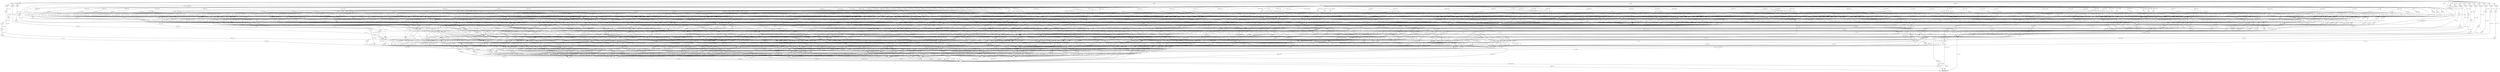 digraph G {
  0 [label="initial"];
  1 [label="initial"];
  2 [label="initial"];
  3 [label="initial"];
  4 [label="initial"];
  5 [label="initial"];
  6 [label="initial"];
  7 [label="initial"];
  8 [label="initial"];
  9 [label="initial"];
  10 [label="initial"];
  11 [label="initial"];
  12 [label="initial"];
  13 [label="initial"];
  14 [label="initial"];
  15 [label="initial"];
  16 [label="initial"];
  17 [label="initial"];
  18 [label="initial"];
  19 [label="t_10"];
  20 [label="t_10"];
  21 [label="t_10"];
  22 [label="t_10"];
  23 [label="t_10"];
  24 [label="t_10"];
  25 [label="t_10"];
  26 [label="t_10"];
  27 [label="t_10"];
  28 [label="t_10"];
  29 [label="t_10"];
  30 [label="t_10"];
  31 [label="t_10"];
  32 [label="t_10"];
  33 [label="t_10"];
  34 [label="t_10"];
  35 [label="t_10"];
  36 [label="t_10"];
  37 [label="t_10"];
  38 [label="t_10"];
  39 [label="t_10"];
  40 [label="t_10"];
  41 [label="t_10"];
  42 [label="t_10"];
  43 [label="t_10"];
  44 [label="t_10"];
  45 [label="t_10"];
  46 [label="t_10"];
  47 [label="t_10"];
  48 [label="t_10"];
  49 [label="t_10"];
  50 [label="t_10"];
  51 [label="t_10"];
  52 [label="t_10"];
  53 [label="t_10"];
  54 [label="t_10"];
  55 [label="t_10"];
  56 [label="t_10"];
  57 [label="t_10"];
  58 [label="t_10"];
  59 [label="t_10"];
  60 [label="t_10"];
  61 [label="t_10"];
  62 [label="t_10"];
  63 [label="t_10"];
  64 [label="t_10"];
  65 [label="t_10"];
  66 [label="t_10"];
  67 [label="t_10"];
  68 [label="t_10"];
  69 [label="t_10"];
  70 [label="t_10"];
  71 [label="t_10"];
  72 [label="t_10"];
  73 [label="t_10"];
  74 [label="t_10"];
  75 [label="t_10"];
  76 [label="t_10"];
  77 [label="t_10"];
  78 [label="t_10"];
  79 [label="t_10"];
  80 [label="t_10"];
  81 [label="t_10"];
  82 [label="t_10"];
  83 [label="t_10"];
  84 [label="t_10"];
  85 [label="t_10"];
  86 [label="t_10"];
  87 [label="t_10"];
  88 [label="t_10"];
  89 [label="t_10"];
  90 [label="t_10"];
  91 [label="t_10"];
  92 [label="t_10"];
  93 [label="t_10"];
  94 [label="t_10"];
  95 [label="t_10"];
  96 [label="t_10"];
  97 [label="t_10"];
  98 [label="t_10"];
  99 [label="t_10"];
  100 [label="t_10"];
  101 [label="t_10"];
  102 [label="t_10"];
  103 [label="t_10"];
  104 [label="t_10"];
  105 [label="t_10"];
  106 [label="t_10"];
  107 [label="t_10"];
  108 [label="t_10"];
  109 [label="t_10"];
  110 [label="t_10"];
  111 [label="t_10"];
  112 [label="t_10"];
  113 [label="t_10"];
  114 [label="t_10"];
  115 [label="t_10"];
  116 [label="t_10"];
  117 [label="t_10"];
  118 [label="t_10"];
  119 [label="t_10"];
  120 [label="t_10"];
  121 [label="t_11"];
  122 [label="t_11"];
  123 [label="t_11"];
  124 [label="t_11"];
  125 [label="t_11"];
  126 [label="t_11"];
  127 [label="t_11"];
  128 [label="t_11"];
  129 [label="t_11"];
  130 [label="t_11"];
  131 [label="t_11"];
  132 [label="t_11"];
  133 [label="t_11"];
  134 [label="t_11"];
  135 [label="t_11"];
  136 [label="t_11"];
  137 [label="t_11"];
  138 [label="t_11"];
  139 [label="t_11"];
  140 [label="t_11"];
  141 [label="t_11"];
  142 [label="t_11"];
  143 [label="t_11"];
  144 [label="t_11"];
  145 [label="t_11"];
  146 [label="t_11"];
  147 [label="t_11"];
  148 [label="t_11"];
  149 [label="t_11"];
  150 [label="t_11"];
  151 [label="t_11"];
  152 [label="t_11"];
  153 [label="t_11"];
  154 [label="t_11"];
  155 [label="t_11"];
  156 [label="t_11"];
  157 [label="t_11"];
  158 [label="t_11"];
  159 [label="t_11"];
  160 [label="t_11"];
  161 [label="t_11"];
  162 [label="t_11"];
  163 [label="t_11"];
  164 [label="t_11"];
  165 [label="t_11"];
  166 [label="t_11"];
  167 [label="t_11"];
  168 [label="t_11"];
  169 [label="t_11"];
  170 [label="t_11"];
  171 [label="t_11"];
  172 [label="t_11"];
  173 [label="t_11"];
  174 [label="t_11"];
  175 [label="t_11"];
  176 [label="t_11"];
  177 [label="t_11"];
  178 [label="t_11"];
  179 [label="t_11"];
  180 [label="t_11"];
  181 [label="t_11"];
  182 [label="t_11"];
  183 [label="t_11"];
  184 [label="t_11"];
  185 [label="t_11"];
  186 [label="t_11"];
  187 [label="t_11"];
  188 [label="t_11"];
  189 [label="t_11"];
  190 [label="t_11"];
  191 [label="t_11"];
  192 [label="t_11"];
  193 [label="t_11"];
  194 [label="t_11"];
  195 [label="t_11"];
  196 [label="t_11"];
  197 [label="t_11"];
  198 [label="t_11"];
  199 [label="t_11"];
  200 [label="t_11"];
  201 [label="t_11"];
  202 [label="t_11"];
  203 [label="t_11"];
  204 [label="t_11"];
  205 [label="t_11"];
  206 [label="t_11"];
  207 [label="t_11"];
  208 [label="t_11"];
  209 [label="t_11"];
  210 [label="t_11"];
  211 [label="t_11"];
  212 [label="t_11"];
  213 [label="t_12"];
  214 [label="t_13"];
  215 [label="t_15"];
  216 [label="t_15"];
  217 [label="t_15"];
  218 [label="t_15"];
  219 [label="t_15"];
  220 [label="t_15"];
  221 [label="t_15"];
  222 [label="t_15"];
  223 [label="t_15"];
  224 [label="t_15"];
  225 [label="t_15"];
  226 [label="t_15"];
  227 [label="t_15"];
  228 [label="t_15"];
  229 [label="t_15"];
  230 [label="t_15"];
  231 [label="t_15"];
  232 [label="t_15"];
  233 [label="t_15"];
  234 [label="t_15"];
  235 [label="t_15"];
  236 [label="t_15"];
  237 [label="t_15"];
  238 [label="t_15"];
  239 [label="t_15"];
  240 [label="t_15"];
  241 [label="t_15"];
  242 [label="t_15"];
  243 [label="t_15"];
  244 [label="t_15"];
  245 [label="t_15"];
  246 [label="t_15"];
  247 [label="t_15"];
  248 [label="t_15"];
  249 [label="t_15"];
  250 [label="t_15"];
  251 [label="t_15"];
  252 [label="t_15"];
  253 [label="t_15"];
  254 [label="t_15"];
  255 [label="t_15"];
  256 [label="t_15"];
  257 [label="t_15"];
  258 [label="t_15"];
  259 [label="t_15"];
  260 [label="t_15"];
  261 [label="t_15"];
  262 [label="t_15"];
  263 [label="t_15"];
  264 [label="t_15"];
  265 [label="t_15"];
  266 [label="t_15"];
  267 [label="t_15"];
  268 [label="t_15"];
  269 [label="t_15"];
  270 [label="t_15"];
  271 [label="t_15"];
  272 [label="t_15"];
  273 [label="t_15"];
  274 [label="t_15"];
  275 [label="t_15"];
  276 [label="t_15"];
  277 [label="t_15"];
  278 [label="t_15"];
  279 [label="t_15"];
  280 [label="t_15"];
  281 [label="t_15"];
  282 [label="t_15"];
  283 [label="t_15"];
  284 [label="t_15"];
  285 [label="t_15"];
  286 [label="t_15"];
  287 [label="t_15"];
  288 [label="t_15"];
  289 [label="t_15"];
  290 [label="t_15"];
  291 [label="t_15"];
  292 [label="t_15"];
  293 [label="t_15"];
  294 [label="t_15"];
  295 [label="t_15"];
  296 [label="t_15"];
  297 [label="t_15"];
  298 [label="t_15"];
  299 [label="t_15"];
  300 [label="t_15"];
  301 [label="t_15"];
  302 [label="t_15"];
  303 [label="t_15"];
  304 [label="t_15"];
  305 [label="t_15"];
  306 [label="t_15"];
  307 [label="t_15"];
  308 [label="t_15"];
  309 [label="t_15"];
  310 [label="t_15"];
  311 [label="t_15"];
  312 [label="t_15"];
  313 [label="t_15"];
  314 [label="t_15"];
  315 [label="t_15"];
  316 [label="t_15"];
  317 [label="t_15"];
  318 [label="t_15"];
  319 [label="t_15"];
  320 [label="t_15"];
  321 [label="t_15"];
  322 [label="t_15"];
  323 [label="t_15"];
  324 [label="t_15"];
  325 [label="t_15"];
  326 [label="t_15"];
  327 [label="t_15"];
  328 [label="t_15"];
  329 [label="t_15"];
  330 [label="t_15"];
  331 [label="t_15"];
  332 [label="t_15"];
  333 [label="t_15"];
  334 [label="t_15"];
  335 [label="t_15"];
  336 [label="t_15"];
  337 [label="t_15"];
  338 [label="t_15"];
  339 [label="t_15"];
  340 [label="t_15"];
  341 [label="t_15"];
  342 [label="t_15"];
  343 [label="t_15"];
  344 [label="t_15"];
  345 [label="t_15"];
  346 [label="t_15"];
  347 [label="t_15"];
  348 [label="t_15"];
  349 [label="t_15"];
  350 [label="t_15"];
  351 [label="t_15"];
  352 [label="t_15"];
  353 [label="t_15"];
  354 [label="t_15"];
  355 [label="t_15"];
  356 [label="t_15"];
  357 [label="t_15"];
  358 [label="t_15"];
  359 [label="t_16"];
  360 [label="t_16"];
  361 [label="t_16"];
  362 [label="t_16"];
  363 [label="t_16"];
  364 [label="t_16"];
  365 [label="t_16"];
  366 [label="t_16"];
  367 [label="t_16"];
  368 [label="t_16"];
  369 [label="t_16"];
  370 [label="t_16"];
  371 [label="t_16"];
  372 [label="t_16"];
  373 [label="t_16"];
  374 [label="t_16"];
  375 [label="t_16"];
  376 [label="t_16"];
  377 [label="t_16"];
  378 [label="t_16"];
  379 [label="t_16"];
  380 [label="t_16"];
  381 [label="t_16"];
  382 [label="t_16"];
  383 [label="t_16"];
  384 [label="t_16"];
  385 [label="t_16"];
  386 [label="t_16"];
  387 [label="t_16"];
  388 [label="t_16"];
  389 [label="t_16"];
  390 [label="t_16"];
  391 [label="t_16"];
  392 [label="t_16"];
  393 [label="t_16"];
  394 [label="t_16"];
  395 [label="t_16"];
  396 [label="t_16"];
  397 [label="t_16"];
  398 [label="t_16"];
  399 [label="t_16"];
  400 [label="t_16"];
  401 [label="t_16"];
  402 [label="t_16"];
  403 [label="t_16"];
  404 [label="t_16"];
  405 [label="t_16"];
  406 [label="t_16"];
  407 [label="t_16"];
  408 [label="t_16"];
  409 [label="t_16"];
  410 [label="t_16"];
  411 [label="t_16"];
  412 [label="t_16"];
  413 [label="t_16"];
  414 [label="t_16"];
  415 [label="t_16"];
  416 [label="t_16"];
  417 [label="t_16"];
  418 [label="t_16"];
  419 [label="t_17"];
  420 [label="t_17"];
  421 [label="t_17"];
  422 [label="t_17"];
  423 [label="t_17"];
  424 [label="t_17"];
  425 [label="t_17"];
  426 [label="t_17"];
  427 [label="t_17"];
  428 [label="t_17"];
  429 [label="t_17"];
  430 [label="t_17"];
  431 [label="t_17"];
  432 [label="t_17"];
  433 [label="t_17"];
  434 [label="t_17"];
  435 [label="t_17"];
  436 [label="t_17"];
  437 [label="t_17"];
  438 [label="t_17"];
  439 [label="t_18"];
  440 [label="t_19"];
  441 [label="t_19"];
  442 [label="t_19"];
  443 [label="t_19"];
  444 [label="t_19"];
  445 [label="t_19"];
  446 [label="t_19"];
  447 [label="t_19"];
  448 [label="t_19"];
  449 [label="t_19"];
  450 [label="t_19"];
  451 [label="t_19"];
  452 [label="t_19"];
  453 [label="t_19"];
  454 [label="t_19"];
  455 [label="t_19"];
  456 [label="t_19"];
  457 [label="t_19"];
  458 [label="t_19"];
  459 [label="t_19"];
  460 [label="t_19"];
  461 [label="t_19"];
  462 [label="t_19"];
  463 [label="t_19"];
  464 [label="t_19"];
  465 [label="t_19"];
  466 [label="t_19"];
  467 [label="t_19"];
  468 [label="t_19"];
  469 [label="t_19"];
  470 [label="t_19"];
  471 [label="t_19"];
  472 [label="t_19"];
  473 [label="t_19"];
  474 [label="t_19"];
  475 [label="t_19"];
  476 [label="t_19"];
  477 [label="t_19"];
  478 [label="t_19"];
  479 [label="t_19"];
  480 [label="t_19"];
  481 [label="t_19"];
  482 [label="t_19"];
  483 [label="t_20"];
  484 [label="t_21"];
  485 [label="t_21"];
  486 [label="t_21"];
  487 [label="t_21"];
  488 [label="t_21"];
  489 [label="t_21"];
  490 [label="t_21"];
  491 [label="t_21"];
  492 [label="t_23"];
  493 [label="t_23"];
  494 [label="t_23"];
  495 [label="t_23"];
  496 [label="t_23"];
  497 [label="t_23"];
  498 [label="t_23"];
  499 [label="t_23"];
  500 [label="t_23"];
  501 [label="t_23"];
  502 [label="t_23"];
  503 [label="t_23"];
  504 [label="t_23"];
  505 [label="t_23"];
  506 [label="t_23"];
  507 [label="t_23"];
  508 [label="t_23"];
  509 [label="t_23"];
  510 [label="t_23"];
  511 [label="t_23"];
  512 [label="t_23"];
  513 [label="t_23"];
  514 [label="t_23"];
  515 [label="t_23"];
  516 [label="t_23"];
  517 [label="t_23"];
  518 [label="t_23"];
  519 [label="t_23"];
  520 [label="t_23"];
  521 [label="t_23"];
  522 [label="t_23"];
  523 [label="t_23"];
  524 [label="t_23"];
  525 [label="t_23"];
  526 [label="t_23"];
  527 [label="t_23"];
  528 [label="t_23"];
  529 [label="t_23"];
  530 [label="t_23"];
  531 [label="t_23"];
  532 [label="t_23"];
  533 [label="t_23"];
  534 [label="t_23"];
  535 [label="t_23"];
  536 [label="t_23"];
  537 [label="t_23"];
  538 [label="t_23"];
  539 [label="t_23"];
  540 [label="t_23"];
  541 [label="t_23"];
  542 [label="t_23"];
  543 [label="t_23"];
  544 [label="t_23"];
  545 [label="t_23"];
  546 [label="t_23"];
  547 [label="t_23"];
  548 [label="t_23"];
  549 [label="t_23"];
  550 [label="t_23"];
  551 [label="t_23"];
  552 [label="t_23"];
  553 [label="t_23"];
  554 [label="t_23"];
  555 [label="t_24"];
  556 [label="t_24"];
  557 [label="t_24"];
  558 [label="t_24"];
  559 [label="t_24"];
  560 [label="t_24"];
  561 [label="t_24"];
  562 [label="t_24"];
  563 [label="t_24"];
  564 [label="t_24"];
  565 [label="t_24"];
  566 [label="t_24"];
  567 [label="t_24"];
  568 [label="t_24"];
  569 [label="t_24"];
  570 [label="t_24"];
  571 [label="t_24"];
  572 [label="t_24"];
  573 [label="t_24"];
  574 [label="t_24"];
  575 [label="t_24"];
  576 [label="t_24"];
  577 [label="t_24"];
  578 [label="t_24"];
  579 [label="t_24"];
  580 [label="t_24"];
  581 [label="t_24"];
  582 [label="t_24"];
  583 [label="t_24"];
  584 [label="t_24"];
  585 [label="t_24"];
  586 [label="t_24"];
  587 [label="t_24"];
  588 [label="t_24"];
  589 [label="t_24"];
  590 [label="t_24"];
  591 [label="t_24"];
  592 [label="t_24"];
  593 [label="t_24"];
  594 [label="t_24"];
  595 [label="t_24"];
  596 [label="t_24"];
  597 [label="t_24"];
  598 [label="t_24"];
  599 [label="t_24"];
  600 [label="t_24"];
  601 [label="t_24"];
  602 [label="t_24"];
  603 [label="t_24"];
  604 [label="t_24"];
  605 [label="t_24"];
  606 [label="t_24"];
  607 [label="t_25"];
  608 [label="t_25"];
  609 [label="t_25"];
  610 [label="t_25"];
  611 [label="t_25"];
  612 [label="t_25"];
  613 [label="t_25"];
  614 [label="t_25"];
  615 [label="t_25"];
  616 [label="t_25"];
  617 [label="t_25"];
  618 [label="t_25"];
  619 [label="t_25"];
  620 [label="t_28"];
  621 [label="t_33"];
  622 [label="t_33"];
  623 [label="t_33"];
  624 [label="t_33"];
  625 [label="t_33"];
  626 [label="t_33"];
  627 [label="t_33"];
  628 [label="t_33"];
  629 [label="t_33"];
  630 [label="t_33"];
  631 [label="t_33"];
  632 [label="t_33"];
  633 [label="t_33"];
  634 [label="t_33"];
  635 [label="t_33"];
  636 [label="t_33"];
  637 [label="t_33"];
  638 [label="t_33"];
  639 [label="t_33"];
  640 [label="t_33"];
  641 [label="t_33"];
  642 [label="t_33"];
  643 [label="t_33"];
  644 [label="t_33"];
  645 [label="t_33"];
  646 [label="t_33"];
  647 [label="t_33"];
  648 [label="t_33"];
  649 [label="t_33"];
  650 [label="t_33"];
  651 [label="t_33"];
  652 [label="t_33"];
  653 [label="t_33"];
  654 [label="t_33"];
  655 [label="t_33"];
  656 [label="t_33"];
  657 [label="t_33"];
  658 [label="t_33"];
  659 [label="t_33"];
  660 [label="t_33"];
  661 [label="t_33"];
  662 [label="t_33"];
  663 [label="t_33"];
  664 [label="t_33"];
  665 [label="t_33"];
  666 [label="t_33"];
  667 [label="t_33"];
  668 [label="t_33"];
  669 [label="t_33"];
  670 [label="t_33"];
  671 [label="t_33"];
  672 [label="t_33"];
  673 [label="t_33"];
  674 [label="t_33"];
  675 [label="t_33"];
  676 [label="t_33"];
  677 [label="t_33"];
  678 [label="t_33"];
  679 [label="t_33"];
  680 [label="t_33"];
  681 [label="t_33"];
  682 [label="t_33"];
  683 [label="t_33"];
  684 [label="t_33"];
  685 [label="t_33"];
  686 [label="t_33"];
  687 [label="t_33"];
  688 [label="t_33"];
  689 [label="t_33"];
  690 [label="t_33"];
  691 [label="t_33"];
  692 [label="t_33"];
  693 [label="t_33"];
  694 [label="t_33"];
  695 [label="t_33"];
  696 [label="t_33"];
  697 [label="t_33"];
  698 [label="t_33"];
  699 [label="t_33"];
  700 [label="t_33"];
  701 [label="t_33"];
  702 [label="t_33"];
  703 [label="t_33"];
  704 [label="t_33"];
  705 [label="t_33"];
  706 [label="t_33"];
  707 [label="t_33"];
  708 [label="t_33"];
  709 [label="t_33"];
  710 [label="t_33"];
  711 [label="t_33"];
  712 [label="t_33"];
  713 [label="t_33"];
  714 [label="t_33"];
  715 [label="t_33"];
  716 [label="t_33"];
  717 [label="t_33"];
  718 [label="t_33"];
  719 [label="t_33"];
  720 [label="t_33"];
  721 [label="t_5"];
  722 [label="t_5"];
  723 [label="t_5"];
  724 [label="t_5"];
  725 [label="t_5"];
  726 [label="t_5"];
  727 [label="t_5"];
  728 [label="t_5"];
  729 [label="t_5"];
  730 [label="t_5"];
  731 [label="t_5"];
  732 [label="t_5"];
  733 [label="t_5"];
  734 [label="t_5"];
  735 [label="t_5"];
  736 [label="t_5"];
  737 [label="t_5"];
  738 [label="t_5"];
  739 [label="t_5"];
  740 [label="t_5"];
  741 [label="t_5"];
  742 [label="t_5"];
  743 [label="t_5"];
  744 [label="t_5"];
  745 [label="t_5"];
  746 [label="t_5"];
  747 [label="t_5"];
  748 [label="t_5"];
  749 [label="t_5"];
  750 [label="t_5"];
  751 [label="t_5"];
  752 [label="t_5"];
  753 [label="t_5"];
  754 [label="t_5"];
  755 [label="t_5"];
  756 [label="t_5"];
  757 [label="t_5"];
  758 [label="t_5"];
  759 [label="t_5"];
  760 [label="t_5"];
  761 [label="t_5"];
  762 [label="t_5"];
  763 [label="t_5"];
  764 [label="t_5"];
  765 [label="t_5"];
  766 [label="t_5"];
  767 [label="t_5"];
  768 [label="t_5"];
  769 [label="t_5"];
  770 [label="t_5"];
  771 [label="t_5"];
  772 [label="t_5"];
  773 [label="t_5"];
  774 [label="t_5"];
  775 [label="t_5"];
  776 [label="t_5"];
  777 [label="t_5"];
  778 [label="t_5"];
  779 [label="t_5"];
  780 [label="t_5"];
  781 [label="t_5"];
  782 [label="t_5"];
  783 [label="t_5"];
  784 [label="t_5"];
  785 [label="t_5"];
  786 [label="t_5"];
  787 [label="t_5"];
  788 [label="t_5"];
  789 [label="t_5"];
  790 [label="t_5"];
  791 [label="t_5"];
  792 [label="t_5"];
  793 [label="t_5"];
  794 [label="t_5"];
  795 [label="t_5"];
  796 [label="t_5"];
  797 [label="t_5"];
  798 [label="t_5"];
  799 [label="t_5"];
  800 [label="t_5"];
  801 [label="t_5"];
  802 [label="t_5"];
  803 [label="t_5"];
  804 [label="t_5"];
  805 [label="t_5"];
  806 [label="t_5"];
  807 [label="t_5"];
  808 [label="t_5"];
  809 [label="t_5"];
  810 [label="t_5"];
  811 [label="t_5"];
  812 [label="t_5"];
  813 [label="t_5"];
  814 [label="t_5"];
  815 [label="t_5"];
  816 [label="t_5"];
  817 [label="t_5"];
  818 [label="t_5"];
  819 [label="t_5"];
  820 [label="t_5"];
  821 [label="t_5"];
  822 [label="t_5"];
  823 [label="t_5"];
  824 [label="t_5"];
  825 [label="t_5"];
  826 [label="t_5"];
  827 [label="t_5"];
  828 [label="t_5"];
  829 [label="t_5"];
  830 [label="t_5"];
  831 [label="t_5"];
  832 [label="t_5"];
  833 [label="t_5"];
  834 [label="t_5"];
  835 [label="t_5"];
  836 [label="t_5"];
  837 [label="t_5"];
  838 [label="t_5"];
  839 [label="t_5"];
  840 [label="t_5"];
  841 [label="t_5"];
  842 [label="t_5"];
  843 [label="t_5"];
  844 [label="t_5"];
  845 [label="t_5"];
  846 [label="t_5"];
  847 [label="t_5"];
  848 [label="t_5"];
  849 [label="t_5"];
  850 [label="t_5"];
  851 [label="t_5"];
  852 [label="t_5"];
  853 [label="t_5"];
  854 [label="t_5"];
  855 [label="t_5"];
  856 [label="t_5"];
  857 [label="t_5"];
  858 [label="t_5"];
  859 [label="t_5"];
  860 [label="t_5"];
  861 [label="t_5"];
  862 [label="t_5"];
  863 [label="t_5"];
  864 [label="t_5"];
  865 [label="t_5"];
  866 [label="t_5"];
  867 [label="t_5"];
  868 [label="t_5"];
  869 [label="t_5"];
  870 [label="t_5"];
  871 [label="t_5"];
  872 [label="t_5"];
  873 [label="t_5"];
  874 [label="t_5"];
  875 [label="t_5"];
  876 [label="t_5"];
  877 [label="t_5"];
  878 [label="t_5"];
  879 [label="t_5"];
  880 [label="t_5"];
  881 [label="t_5"];
  882 [label="t_5"];
  883 [label="t_5"];
  884 [label="t_5"];
  885 [label="t_5"];
  886 [label="t_5"];
  887 [label="t_5"];
  888 [label="t_5"];
  889 [label="t_5"];
  890 [label="t_5"];
  891 [label="t_5"];
  892 [label="t_5"];
  893 [label="t_5"];
  894 [label="t_5"];
  895 [label="t_5"];
  896 [label="t_5"];
  897 [label="t_5"];
  898 [label="t_5"];
  899 [label="t_5"];
  900 [label="t_5"];
  901 [label="t_5"];
  902 [label="t_5"];
  903 [label="t_5"];
  904 [label="t_5"];
  905 [label="t_5"];
  906 [label="t_5"];
  907 [label="t_5"];
  908 [label="t_5"];
  909 [label="t_5"];
  910 [label="t_5"];
  911 [label="t_5"];
  912 [label="t_5"];
  913 [label="t_5"];
  914 [label="t_5"];
  915 [label="t_5"];
  916 [label="t_5"];
  917 [label="t_5"];
  918 [label="t_5"];
  919 [label="t_5"];
  920 [label="t_5"];
  921 [label="t_5"];
  922 [label="t_5"];
  923 [label="t_5"];
  924 [label="t_5"];
  925 [label="t_5"];
  926 [label="t_5"];
  927 [label="t_5"];
  928 [label="t_5"];
  929 [label="t_5"];
  930 [label="t_5"];
  931 [label="t_5"];
  932 [label="t_5"];
  933 [label="t_5"];
  934 [label="t_5"];
  935 [label="t_5"];
  936 [label="t_5"];
  937 [label="t_5"];
  938 [label="t_5"];
  939 [label="t_5"];
  940 [label="t_5"];
  941 [label="t_9"];
  942 [label="TERMINAL",shape=diamond];
  943 [label="INITIAL",shape=box];
0->122 [label="7 1 1.00"];
1->176 [label="9 1 1.00"];
2->163 [label="9 1 1.00"];
3->142 [label="9 1 1.00"];
4->145 [label="9 1 1.00"];
5->121 [label="9 1 1.00"];
6->168 [label="9 1 1.00"];
7->143 [label="10 1 1.00"];
8->131 [label="10 1 1.00"];
9->129 [label="10 1 1.00"];
10->133 [label="10 1 1.00"];
11->144 [label="10 1 1.00"];
12->147 [label="10 1 1.00"];
13->148 [label="10 1 1.00"];
14->140 [label="10 1 1.00"];
15->135 [label="10 1 1.00"];
16->134 [label="10 1 1.00"];
17->196 [label="10 3 1.00"];
18->124 [label="5 1 0.00"];
18->213 [label="[14,15] 21 0.04"];
18->622 [label="0 1 0.00"];
18->621 [label="0 1 0.00"];
18->623 [label="1 1 0.00"];
18->624 [label="1 1 0.00"];
18->628 [label="6 1 0.00"];
18->626 [label="7 1 0.00"];
18->625 [label="7 1 0.00"];
18->629 [label="8 1 0.00"];
18->627 [label="10 1 0.00"];
18->635 [label="[0,6] 2 0.00"];
18->638 [label="[0,6] 2 0.00"];
18->640 [label="[0,7] 2 0.00"];
18->639 [label="[0,8] 2 0.00"];
18->641 [label="[0,9] 2 0.00"];
18->645 [label="[0,9] 2 0.00"];
18->644 [label="[0,9] 2 0.00"];
18->636 [label="[1,6] 2 0.00"];
18->632 [label="[1,6] 2 0.00"];
18->637 [label="[1,7] 2 0.00"];
18->634 [label="[1,7] 2 0.00"];
18->633 [label="[1,8] 2 0.00"];
18->631 [label="[1,10] 2 0.00"];
18->630 [label="[6,7] 2 0.00"];
18->646 [label="[6,8] 2 0.00"];
18->642 [label="[7,8] 2 0.00"];
18->643 [label="[7,9] 2 0.00"];
18->647 [label="[8,10] 2 0.00"];
18->651 [label="[0,8] 3 0.01"];
18->652 [label="[1,9] 3 0.01"];
18->650 [label="[1,8] 3 0.01"];
18->648 [label="[1,9] 3 0.01"];
18->657 [label="[5,9] 3 0.01"];
18->649 [label="[6,7] 3 0.01"];
18->658 [label="[6,7] 3 0.01"];
18->656 [label="[6,9] 3 0.01"];
18->655 [label="[6,8] 3 0.01"];
18->653 [label="[7,8] 3 0.01"];
18->654 [label="[7,9] 3 0.01"];
18->665 [label="[0,9] 4 0.01"];
18->667 [label="[0,9] 4 0.01"];
18->666 [label="[0,10] 4 0.01"];
18->661 [label="[1,8] 4 0.01"];
18->662 [label="[5,7] 4 0.01"];
18->668 [label="[5,8] 4 0.01"];
18->660 [label="[6,7] 4 0.01"];
18->669 [label="[6,7] 4 0.01"];
18->659 [label="[6,7] 4 0.01"];
18->664 [label="[6,9] 4 0.01"];
18->663 [label="[6,10] 4 0.01"];
18->672 [label="[1,9] 5 0.01"];
18->670 [label="[1,6] 5 0.01"];
18->675 [label="[1,8] 5 0.01"];
18->676 [label="[1,8] 5 0.01"];
18->677 [label="[1,10] 5 0.01"];
18->671 [label="[1,9] 5 0.01"];
18->679 [label="[1,10] 5 0.01"];
18->673 [label="[5,10] 5 0.01"];
18->681 [label="[5,12] 5 0.01"];
18->680 [label="[6,9] 5 0.01"];
18->678 [label="[6,8] 5 0.01"];
18->674 [label="[6,9] 5 0.01"];
18->683 [label="[0,10] 6 0.01"];
18->689 [label="[0,10] 6 0.01"];
18->686 [label="[1,8] 6 0.01"];
18->684 [label="[1,10] 6 0.01"];
18->691 [label="[5,10] 6 0.01"];
18->687 [label="[6,11] 6 0.01"];
18->685 [label="[6,10] 6 0.01"];
18->692 [label="[6,9] 6 0.01"];
18->690 [label="[6,10] 6 0.01"];
18->688 [label="[6,10] 6 0.01"];
18->694 [label="[1,10] 7 0.01"];
18->695 [label="[1,10] 7 0.01"];
18->696 [label="[1,8] 7 0.01"];
18->682 [label="[1,10] 7 0.01"];
18->697 [label="[5,8] 7 0.01"];
18->698 [label="[6,9] 7 0.01"];
18->704 [label="[0,9] 8 0.01"];
18->702 [label="[1,9] 8 0.01"];
18->701 [label="[1,10] 8 0.01"];
18->707 [label="[5,10] 8 0.01"];
18->708 [label="[5,10] 8 0.01"];
18->706 [label="[6,9] 8 0.01"];
18->703 [label="[6,10] 8 0.01"];
18->693 [label="[6,10] 8 0.01"];
18->705 [label="[6,10] 8 0.01"];
18->699 [label="[1,9] 9 0.02"];
18->709 [label="[1,9] 9 0.02"];
18->710 [label="[1,10] 9 0.02"];
18->711 [label="[5,10] 9 0.02"];
18->700 [label="[5,9] 9 0.02"];
18->713 [label="[0,10] 10 0.02"];
18->714 [label="[6,8] 10 0.02"];
18->715 [label="[0,9] 11 0.02"];
18->716 [label="[5,10] 11 0.02"];
18->718 [label="[5,10] 12 0.02"];
18->712 [label="11 12 0.02"];
18->717 [label="[1,10] 13 0.02"];
18->719 [label="[5,9] 15 0.03"];
18->720 [label="[6,11] 18 0.03"];
18->941 [label="[15,33] 5 0.01"];
19->402 [label="0 1 1.00"];
20->400 [label="0 1 1.00"];
21->387 [label="0 1 1.00"];
22->398 [label="0 1 1.00"];
23->415 [label="0 1 1.00"];
24->386 [label="0 1 1.00"];
25->371 [label="0 1 1.00"];
26->380 [label="0 1 1.00"];
27->390 [label="0 1 1.00"];
28->394 [label="0 1 1.00"];
29->404 [label="0 1 1.00"];
30->407 [label="0 1 1.00"];
31->412 [label="0 1 1.00"];
32->417 [label="0 1 1.00"];
33->389 [label="0 1 1.00"];
34->417 [label="0 1 1.00"];
35->394 [label="0 1 1.00"];
36->382 [label="0 1 1.00"];
37->414 [label="0 1 1.00"];
38->402 [label="0 1 1.00"];
39->411 [label="0 1 1.00"];
40->361 [label="0 1 1.00"];
41->406 [label="0 1 1.00"];
42->366 [label="0 1 1.00"];
43->381 [label="0 1 1.00"];
44->384 [label="0 1 1.00"];
45->407 [label="0 1 1.00"];
46->413 [label="0 1 1.00"];
47->391 [label="0 1 1.00"];
48->384 [label="0 1 1.00"];
49->393 [label="0 1 1.00"];
50->383 [label="0 1 1.00"];
51->377 [label="0 1 1.00"];
52->401 [label="0 1 1.00"];
53->399 [label="0 1 1.00"];
54->397 [label="0 1 1.00"];
55->385 [label="0 1 1.00"];
56->369 [label="0 1 1.00"];
57->412 [label="0 1 1.00"];
58->362 [label="0 1 1.00"];
59->370 [label="0 1 1.00"];
60->414 [label="0 1 1.00"];
61->378 [label="0 1 1.00"];
62->404 [label="0 1 1.00"];
63->397 [label="0 1 1.00"];
64->359 [label="0 1 1.00"];
65->396 [label="0 1 1.00"];
66->372 [label="0 1 1.00"];
67->402 [label="0 1 1.00"];
68->403 [label="0 1 1.00"];
69->437 [label="0 1 1.00"];
70->423 [label="0 1 1.00"];
71->420 [label="0 1 1.00"];
72->435 [label="0 1 1.00"];
73->437 [label="0 1 1.00"];
74->433 [label="0 1 1.00"];
75->434 [label="0 1 1.00"];
76->419 [label="0 1 1.00"];
77->430 [label="0 1 1.00"];
78->422 [label="0 1 1.00"];
79->425 [label="0 1 1.00"];
80->433 [label="0 1 1.00"];
81->427 [label="0 1 1.00"];
82->430 [label="0 1 1.00"];
83->426 [label="0 1 1.00"];
84->434 [label="0 1 1.00"];
85->438 [label="0 1 1.00"];
86->437 [label="0 2 1.00"];
87->432 [label="0 2 1.00"];
88->431 [label="0 2 1.00"];
89->429 [label="0 2 1.00"];
90->437 [label="0 4 1.00"];
91->436 [label="0 7 1.00"];
92->438 [label="0 14 1.00"];
93->406 [label="0 1 0.50"];
93->414 [label="0 1 0.50"];
94->412 [label="0 1 0.50"];
94->367 [label="0 1 0.50"];
95->410 [label="0 1 0.50"];
95->385 [label="0 1 0.50"];
96->417 [label="0 1 0.50"];
96->395 [label="0 1 0.50"];
97->408 [label="0 1 0.50"];
97->416 [label="0 1 0.50"];
98->365 [label="0 1 0.50"];
98->408 [label="0 1 0.50"];
99->418 [label="0 1 0.50"];
99->382 [label="0 1 0.50"];
100->379 [label="0 1 0.50"];
100->416 [label="0 1 0.50"];
101->421 [label="0 1 0.33"];
101->435 [label="0 2 0.67"];
102->428 [label="0 1 0.50"];
102->437 [label="0 1 0.50"];
103->424 [label="0 1 0.50"];
103->436 [label="0 1 0.50"];
104->413 [label="0 1 0.33"];
104->410 [label="0 1 0.33"];
104->411 [label="0 1 0.33"];
105->407 [label="0 1 0.33"];
105->403 [label="0 1 0.33"];
105->389 [label="0 1 0.33"];
106->413 [label="0 1 0.33"];
106->373 [label="0 1 0.33"];
106->415 [label="0 1 0.33"];
107->392 [label="0 1 0.33"];
107->376 [label="0 1 0.33"];
107->375 [label="0 1 0.33"];
108->416 [label="0 1 0.33"];
108->384 [label="0 1 0.33"];
108->418 [label="0 1 0.33"];
109->360 [label="0 1 0.33"];
109->405 [label="0 1 0.33"];
109->408 [label="0 1 0.33"];
110->368 [label="0 1 0.33"];
110->413 [label="0 1 0.33"];
110->399 [label="0 1 0.33"];
111->402 [label="0 1 0.33"];
111->400 [label="0 1 0.33"];
111->393 [label="0 1 0.33"];
112->396 [label="0 1 0.33"];
112->404 [label="0 1 0.33"];
112->387 [label="0 1 0.33"];
113->383 [label="0 1 0.20"];
113->416 [label="0 1 0.20"];
113->415 [label="0 1 0.20"];
113->381 [label="0 2 0.40"];
114->406 [label="0 1 0.25"];
114->409 [label="0 1 0.25"];
114->417 [label="0 1 0.25"];
114->418 [label="0 1 0.25"];
115->374 [label="0 1 0.25"];
115->402 [label="0 1 0.25"];
115->392 [label="0 1 0.25"];
115->418 [label="0 1 0.25"];
116->413 [label="0 1 0.25"];
116->414 [label="0 1 0.25"];
116->411 [label="0 1 0.25"];
116->390 [label="0 1 0.25"];
117->403 [label="0 1 0.25"];
117->409 [label="0 1 0.25"];
117->383 [label="0 1 0.25"];
117->415 [label="0 1 0.25"];
118->409 [label="0 1 0.25"];
118->405 [label="0 1 0.25"];
118->364 [label="0 1 0.25"];
118->386 [label="0 1 0.25"];
119->388 [label="0 1 0.20"];
119->405 [label="0 1 0.20"];
119->410 [label="0 1 0.20"];
119->401 [label="0 1 0.20"];
119->382 [label="0 1 0.20"];
120->388 [label="0 1 0.17"];
120->398 [label="0 1 0.17"];
120->395 [label="0 1 0.17"];
120->363 [label="0 1 0.17"];
120->418 [label="0 1 0.17"];
120->391 [label="0 1 0.17"];
121->312 [label="3 1 1.00"];
122->279 [label="3 1 1.00"];
123->301 [label="3 1 1.00"];
124->246 [label="3 1 1.00"];
125->218 [label="3 1 1.00"];
126->216 [label="3 1 1.00"];
127->225 [label="3 1 1.00"];
128->245 [label="3 1 1.00"];
129->278 [label="3 1 1.00"];
130->358 [label="3 1 1.00"];
131->236 [label="3 1 1.00"];
132->227 [label="3 1 1.00"];
133->290 [label="3 1 1.00"];
134->319 [label="3 1 1.00"];
135->317 [label="3 1 1.00"];
136->334 [label="3 1 1.00"];
137->305 [label="3 1 1.00"];
138->313 [label="3 1 1.00"];
139->321 [label="3 1 1.00"];
140->238 [label="4 1 1.00"];
141->313 [label="4 1 1.00"];
142->343 [label="4 1 1.00"];
143->246 [label="4 1 1.00"];
144->320 [label="4 1 1.00"];
145->318 [label="4 1 1.00"];
146->327 [label="4 1 1.00"];
147->239 [label="4 1 1.00"];
148->234 [label="4 1 1.00"];
149->287 [label="4 1 1.00"];
150->272 [label="4 1 1.00"];
151->342 [label="4 1 1.00"];
152->249 [label="4 1 1.00"];
153->255 [label="4 1 1.00"];
154->295 [label="4 1 1.00"];
155->356 [label="5 1 1.00"];
156->355 [label="5 1 1.00"];
157->299 [label="5 1 1.00"];
158->309 [label="6 1 1.00"];
159->352 [label="8 1 1.00"];
160->266 [label="8 1 1.00"];
161->329 [label="12 1 1.00"];
162->275 [label="4 1 0.33"];
162->357 [label="[4,6] 2 0.67"];
163->281 [label="3 1 0.50"];
163->235 [label="3 1 0.50"];
164->278 [label="3 1 0.50"];
164->282 [label="3 1 0.50"];
165->348 [label="3 1 0.50"];
165->302 [label="5 1 0.50"];
166->312 [label="3 1 0.50"];
166->325 [label="3 1 0.50"];
167->323 [label="3 1 0.50"];
167->346 [label="7 1 0.50"];
168->219 [label="3 1 0.50"];
168->246 [label="4 1 0.50"];
169->317 [label="3 1 0.50"];
169->324 [label="6 1 0.50"];
170->285 [label="3 1 0.50"];
170->226 [label="4 1 0.50"];
171->330 [label="3 1 0.50"];
171->280 [label="5 1 0.50"];
172->352 [label="3 1 0.50"];
172->330 [label="4 1 0.50"];
173->228 [label="3 1 0.50"];
173->232 [label="3 1 0.50"];
174->340 [label="3 1 0.50"];
174->308 [label="8 1 0.50"];
175->283 [label="3 1 0.50"];
175->307 [label="8 1 0.50"];
176->320 [label="4 1 0.50"];
176->277 [label="4 1 0.50"];
177->339 [label="4 1 0.50"];
177->298 [label="4 1 0.50"];
178->300 [label="4 1 0.50"];
178->283 [label="5 1 0.50"];
179->304 [label="4 1 0.50"];
179->332 [label="5 1 0.50"];
180->221 [label="4 1 0.50"];
180->356 [label="5 1 0.50"];
181->287 [label="4 1 0.50"];
181->303 [label="4 1 0.50"];
182->323 [label="4 1 0.50"];
182->347 [label="4 1 0.50"];
183->340 [label="4 1 0.50"];
183->348 [label="4 1 0.50"];
184->271 [label="5 1 0.50"];
184->245 [label="10 1 0.50"];
185->322 [label="2 1 0.33"];
185->298 [label="4 1 0.33"];
185->343 [label="5 1 0.33"];
186->222 [label="3 1 0.33"];
186->243 [label="3 1 0.33"];
186->297 [label="8 1 0.33"];
187->291 [label="3 1 0.33"];
187->310 [label="5 1 0.33"];
187->293 [label="9 1 0.33"];
188->325 [label="3 1 0.33"];
188->315 [label="4 1 0.33"];
188->307 [label="6 1 0.33"];
189->336 [label="3 1 0.33"];
189->355 [label="7 1 0.33"];
189->324 [label="10 1 0.33"];
190->290 [label="3 1 0.33"];
190->355 [label="3 1 0.33"];
190->288 [label="10 1 0.33"];
191->356 [label="3 1 0.33"];
191->354 [label="4 1 0.33"];
191->335 [label="7 1 0.33"];
192->336 [label="3 1 0.33"];
192->288 [label="3 1 0.33"];
192->311 [label="4 1 0.33"];
193->333 [label="4 1 0.33"];
193->265 [label="4 1 0.33"];
193->302 [label="4 1 0.33"];
194->253 [label="4 1 0.33"];
194->351 [label="4 1 0.33"];
194->300 [label="8 1 0.33"];
195->256 [label="4 1 0.33"];
195->344 [label="4 1 0.33"];
195->299 [label="5 1 0.33"];
196->215 [label="3 1 0.25"];
196->237 [label="3 1 0.25"];
196->314 [label="3 1 0.25"];
196->334 [label="4 1 0.25"];
197->341 [label="3 1 0.25"];
197->305 [label="4 1 0.25"];
197->352 [label="4 1 0.25"];
197->358 [label="6 1 0.25"];
198->233 [label="3 1 0.25"];
198->337 [label="4 1 0.25"];
198->354 [label="4 1 0.25"];
198->303 [label="4 1 0.25"];
199->358 [label="3 1 0.25"];
199->353 [label="3 1 0.25"];
199->346 [label="4 1 0.25"];
199->351 [label="7 1 0.25"];
200->343 [label="3 1 0.25"];
200->244 [label="3 1 0.25"];
200->350 [label="4 1 0.25"];
200->331 [label="8 1 0.25"];
201->325 [label="3 1 0.25"];
201->339 [label="4 1 0.25"];
201->357 [label="5 1 0.25"];
201->352 [label="6 1 0.25"];
202->319 [label="3 1 0.25"];
202->276 [label="4 1 0.25"];
202->345 [label="4 1 0.25"];
202->358 [label="6 1 0.25"];
203->332 [label="3 1 0.20"];
203->223 [label="3 1 0.20"];
203->316 [label="4 1 0.20"];
203->296 [label="6 1 0.20"];
203->349 [label="12 1 0.20"];
204->322 [label="3 1 0.20"];
204->319 [label="3 1 0.20"];
204->340 [label="4 1 0.20"];
204->311 [label="5 1 0.20"];
204->358 [label="12 1 0.20"];
205->337 [label="3 1 0.20"];
205->339 [label="3 1 0.20"];
205->353 [label="4 1 0.20"];
205->351 [label="5 1 0.20"];
205->306 [label="7 1 0.20"];
206->314 [label="3 1 0.20"];
206->241 [label="3 1 0.20"];
206->338 [label="5 1 0.20"];
206->342 [label="5 1 0.20"];
206->282 [label="7 1 0.20"];
207->280 [label="3 1 0.20"];
207->332 [label="3 1 0.20"];
207->334 [label="3 1 0.20"];
207->350 [label="4 1 0.20"];
207->284 [label="4 1 0.20"];
208->323 [label="4 1 0.20"];
208->358 [label="5 1 0.20"];
208->289 [label="7 1 0.20"];
208->324 [label="9 1 0.20"];
208->292 [label="9 1 0.20"];
209->278 [label="3 1 0.17"];
209->297 [label="3 1 0.17"];
209->326 [label="4 1 0.17"];
209->347 [label="4 1 0.17"];
209->270 [label="5 1 0.17"];
209->338 [label="5 1 0.17"];
210->245 [label="3 1 0.17"];
210->345 [label="3 1 0.17"];
210->347 [label="5 1 0.17"];
210->294 [label="6 1 0.17"];
210->322 [label="10 1 0.17"];
210->336 [label="11 1 0.17"];
211->321 [label="3 1 0.14"];
211->289 [label="3 1 0.14"];
211->341 [label="3 1 0.14"];
211->279 [label="3 1 0.14"];
211->354 [label="3 1 0.14"];
211->267 [label="4 1 0.14"];
211->268 [label="9 1 0.14"];
212->329 [label="3 1 0.13"];
212->312 [label="3 1 0.13"];
212->344 [label="3 1 0.13"];
212->328 [label="3 1 0.13"];
212->281 [label="4 1 0.13"];
212->347 [label="7 1 0.13"];
212->315 [label="8 1 0.13"];
212->341 [label="11 1 0.13"];
213->620 [label="[1,4] 117 1.00"];
214->942 [label=" 159 1.00"];
215->489 [label="17 1 1.00"];
216->490 [label="17 1 1.00"];
217->491 [label="17 1 1.00"];
218->489 [label="17 1 1.00"];
219->491 [label="17 1 1.00"];
220->491 [label="17 1 1.00"];
221->490 [label="17 1 1.00"];
222->490 [label="17 1 1.00"];
223->489 [label="17 1 1.00"];
224->489 [label="17 1 1.00"];
225->491 [label="17 1 1.00"];
226->490 [label="17 1 1.00"];
227->488 [label="17 1 1.00"];
228->488 [label="17 1 1.00"];
229->490 [label="17 1 1.00"];
230->491 [label="17 1 1.00"];
231->490 [label="17 1 1.00"];
232->487 [label="18 1 1.00"];
233->485 [label="18 1 1.00"];
234->487 [label="19 1 1.00"];
235->487 [label="19 1 1.00"];
236->491 [label="19 1 1.00"];
237->491 [label="19 1 1.00"];
238->487 [label="19 1 1.00"];
239->487 [label="19 1 1.00"];
240->490 [label="20 1 1.00"];
241->489 [label="17 2 1.00"];
242->490 [label="17 2 1.00"];
243->489 [label="[17,18] 2 1.00"];
244->491 [label="17 3 1.00"];
245->491 [label="[17,22] 3 1.00"];
246->487 [label="19 3 1.00"];
247->550 [label="3 1 1.00"];
248->508 [label="3 1 1.00"];
249->496 [label="3 1 1.00"];
250->543 [label="3 1 1.00"];
251->498 [label="3 1 1.00"];
252->529 [label="3 1 1.00"];
253->540 [label="3 1 1.00"];
254->544 [label="3 1 1.00"];
255->536 [label="3 1 1.00"];
256->547 [label="3 1 1.00"];
257->497 [label="3 1 1.00"];
258->554 [label="3 1 1.00"];
259->549 [label="3 1 1.00"];
260->518 [label="3 1 1.00"];
261->541 [label="3 1 1.00"];
262->546 [label="3 1 1.00"];
263->520 [label="3 1 1.00"];
264->523 [label="3 1 1.00"];
265->504 [label="4 1 1.00"];
266->531 [label="4 1 1.00"];
267->509 [label="4 1 1.00"];
268->554 [label="4 1 1.00"];
269->549 [label="4 1 1.00"];
270->518 [label="4 1 1.00"];
271->494 [label="4 1 1.00"];
272->546 [label="4 1 1.00"];
273->554 [label="4 1 1.00"];
274->534 [label="5 1 1.00"];
275->507 [label="7 1 1.00"];
276->553 [label="3 2 1.00"];
277->486 [label="19 1 0.25"];
277->489 [label="17 3 0.75"];
278->487 [label="19 1 0.33"];
278->491 [label="17 2 0.67"];
279->488 [label="17 1 0.50"];
279->491 [label="19 1 0.50"];
280->489 [label="17 1 0.50"];
280->542 [label="4 1 0.50"];
281->488 [label="17 1 0.50"];
281->490 [label="20 1 0.50"];
282->488 [label="17 1 0.50"];
282->554 [label="11 1 0.50"];
283->489 [label="17 1 0.50"];
283->545 [label="3 1 0.50"];
284->485 [label="17 1 0.50"];
284->520 [label="4 1 0.50"];
285->491 [label="17 1 0.50"];
285->488 [label="17 1 0.50"];
286->491 [label="17 1 0.50"];
286->485 [label="17 1 0.50"];
287->488 [label="17 1 0.50"];
287->484 [label="22 1 0.50"];
288->491 [label="17 1 0.50"];
288->522 [label="5 1 0.50"];
289->488 [label="17 1 0.50"];
289->554 [label="5 1 0.50"];
290->488 [label="17 1 0.50"];
290->491 [label="19 1 0.50"];
291->491 [label="17 1 0.50"];
291->490 [label="17 1 0.50"];
292->488 [label="17 1 0.50"];
292->533 [label="7 1 0.50"];
293->489 [label="17 1 0.50"];
293->545 [label="4 1 0.50"];
294->488 [label="17 1 0.50"];
294->543 [label="3 1 0.50"];
295->491 [label="17 1 0.50"];
295->545 [label="3 1 0.50"];
296->488 [label="17 1 0.50"];
296->547 [label="3 1 0.50"];
297->488 [label="17 1 0.50"];
297->513 [label="5 1 0.50"];
298->488 [label="18 1 0.50"];
298->484 [label="20 1 0.50"];
299->485 [label="18 1 0.50"];
299->510 [label="3 1 0.50"];
300->485 [label="18 1 0.50"];
300->512 [label="8 1 0.50"];
301->487 [label="18 1 0.50"];
301->501 [label="6 1 0.50"];
302->486 [label="20 1 0.50"];
302->551 [label="3 1 0.50"];
303->491 [label="22 1 0.50"];
303->539 [label="4 1 0.50"];
304->545 [label="3 1 0.50"];
304->528 [label="4 1 0.50"];
305->529 [label="3 1 0.50"];
305->548 [label="3 1 0.50"];
306->521 [label="3 1 0.50"];
306->540 [label="11 1 0.50"];
307->515 [label="3 1 0.50"];
307->517 [label="4 1 0.50"];
308->527 [label="3 1 0.50"];
308->550 [label="4 1 0.50"];
309->515 [label="3 1 0.50"];
309->538 [label="3 1 0.50"];
310->505 [label="4 1 0.50"];
310->551 [label="7 1 0.50"];
311->514 [label="4 1 0.50"];
311->524 [label="4 1 0.50"];
312->488 [label="17 1 0.25"];
312->487 [label="19 1 0.25"];
312->490 [label="17 2 0.50"];
313->489 [label="17 1 0.25"];
313->491 [label="17 1 0.25"];
313->490 [label="17 2 0.50"];
314->487 [label="18 1 0.25"];
314->486 [label="20 1 0.25"];
314->488 [label="17 2 0.50"];
315->486 [label="18 1 0.25"];
315->491 [label="17 2 0.50"];
315->534 [label="5 1 0.25"];
316->491 [label="17 1 0.33"];
316->490 [label="17 1 0.33"];
316->546 [label="6 1 0.33"];
317->490 [label="17 1 0.33"];
317->487 [label="19 1 0.33"];
317->485 [label="22 1 0.33"];
318->488 [label="17 1 0.33"];
318->489 [label="18 1 0.33"];
318->487 [label="19 1 0.33"];
319->489 [label="17 1 0.33"];
319->490 [label="17 1 0.33"];
319->487 [label="18 1 0.33"];
320->491 [label="17 1 0.33"];
320->490 [label="17 1 0.33"];
320->487 [label="19 1 0.33"];
321->489 [label="17 1 0.33"];
321->491 [label="17 1 0.33"];
321->503 [label="4 1 0.33"];
322->490 [label="17 1 0.33"];
322->489 [label="18 1 0.33"];
322->553 [label="9 1 0.33"];
323->490 [label="17 1 0.33"];
323->489 [label="18 1 0.33"];
323->526 [label="3 1 0.33"];
324->490 [label="17 1 0.33"];
324->532 [label="7 1 0.33"];
324->526 [label="9 1 0.33"];
325->491 [label="17 1 0.33"];
325->487 [label="18 1 0.33"];
325->490 [label="18 1 0.33"];
326->489 [label="17 1 0.33"];
326->548 [label="3 1 0.33"];
326->528 [label="3 1 0.33"];
327->491 [label="17 1 0.33"];
327->488 [label="17 1 0.33"];
327->544 [label="4 1 0.33"];
328->491 [label="17 1 0.33"];
328->488 [label="17 1 0.33"];
328->547 [label="3 1 0.33"];
329->491 [label="17 1 0.33"];
329->493 [label="3 1 0.33"];
329->553 [label="8 1 0.33"];
330->491 [label="18 1 0.33"];
330->485 [label="18 1 0.33"];
330->492 [label="3 1 0.33"];
331->484 [label="18 1 0.33"];
331->537 [label="3 1 0.33"];
331->516 [label="5 1 0.33"];
332->486 [label="18 1 0.33"];
332->514 [label="4 1 0.33"];
332->535 [label="4 1 0.33"];
333->484 [label="18 1 0.33"];
333->553 [label="3 1 0.33"];
333->539 [label="3 1 0.33"];
334->487 [label="19 1 0.33"];
334->484 [label="22 1 0.33"];
334->485 [label="22 1 0.33"];
335->488 [label="17 2 0.50"];
335->549 [label="3 1 0.25"];
335->519 [label="3 1 0.25"];
336->489 [label="[17,18] 2 0.50"];
336->511 [label="5 1 0.25"];
336->552 [label="8 1 0.25"];
337->489 [label="[17,18] 2 0.50"];
337->500 [label="3 1 0.25"];
337->538 [label="3 1 0.25"];
338->515 [label="3 1 0.33"];
338->550 [label="3 1 0.33"];
338->527 [label="5 1 0.33"];
339->491 [label="17 1 0.11"];
339->488 [label="17 1 0.11"];
339->489 [label="[17,18] 3 0.33"];
339->490 [label="17 4 0.44"];
340->488 [label="22 1 0.17"];
340->490 [label="[17,18] 3 0.50"];
340->516 [label="3 1 0.17"];
340->519 [label="3 1 0.17"];
341->489 [label="17 1 0.25"];
341->490 [label="17 1 0.25"];
341->525 [label="3 1 0.25"];
341->552 [label="4 1 0.25"];
342->489 [label="17 1 0.25"];
342->490 [label="17 1 0.25"];
342->522 [label="4 1 0.25"];
342->551 [label="14 1 0.25"];
343->489 [label="17 1 0.25"];
343->491 [label="17 1 0.25"];
343->490 [label="17 1 0.25"];
343->487 [label="19 1 0.25"];
344->491 [label="17 1 0.25"];
344->486 [label="18 1 0.25"];
344->531 [label="3 1 0.25"];
344->537 [label="3 1 0.25"];
345->489 [label="17 1 0.25"];
345->488 [label="17 1 0.25"];
345->535 [label="3 1 0.25"];
345->540 [label="3 1 0.25"];
346->484 [label="17 1 0.25"];
346->490 [label="17 1 0.25"];
346->488 [label="21 1 0.25"];
346->530 [label="3 1 0.25"];
347->489 [label="17 1 0.25"];
347->486 [label="20 1 0.25"];
347->499 [label="3 1 0.25"];
347->552 [label="4 1 0.25"];
348->489 [label="17 1 0.25"];
348->488 [label="17 1 0.25"];
348->533 [label="3 1 0.25"];
348->542 [label="3 1 0.25"];
349->490 [label="17 1 0.25"];
349->486 [label="20 1 0.25"];
349->548 [label="3 1 0.25"];
349->530 [label="10 1 0.25"];
350->488 [label="17 1 0.25"];
350->485 [label="20 1 0.25"];
350->554 [label="3 1 0.25"];
350->537 [label="3 1 0.25"];
351->489 [label="17 1 0.25"];
351->491 [label="17 1 0.25"];
351->552 [label="3 1 0.25"];
351->521 [label="4 1 0.25"];
352->484 [label="21 1 0.25"];
352->495 [label="4 1 0.25"];
352->538 [label="4 1 0.25"];
352->534 [label="5 1 0.25"];
353->488 [label="17 2 0.40"];
353->525 [label="3 1 0.20"];
353->554 [label="4 1 0.20"];
353->543 [label="4 1 0.20"];
354->491 [label="[17,20] 2 0.40"];
354->551 [label="3 1 0.20"];
354->549 [label="4 1 0.20"];
354->536 [label="10 1 0.20"];
355->536 [label="3 1 0.25"];
355->550 [label="3 1 0.25"];
355->502 [label="4 1 0.25"];
355->542 [label="9 1 0.25"];
356->488 [label="17 1 0.17"];
356->490 [label="17 1 0.17"];
356->486 [label="18 1 0.17"];
356->517 [label="3 1 0.17"];
356->506 [label="3 1 0.17"];
356->548 [label="4 1 0.17"];
357->489 [label="17 1 0.11"];
357->491 [label="17 1 0.11"];
357->490 [label="17 2 0.22"];
357->553 [label="3 1 0.11"];
357->546 [label="3 1 0.11"];
357->523 [label="3 1 0.11"];
357->547 [label="3 1 0.11"];
357->514 [label="6 1 0.11"];
358->491 [label="17 1 0.10"];
358->488 [label="17 1 0.10"];
358->486 [label="18 1 0.10"];
358->544 [label="3 1 0.10"];
358->524 [label="3 1 0.10"];
358->539 [label="3 1 0.10"];
358->532 [label="4 1 0.10"];
358->535 [label="4 1 0.10"];
358->541 [label="[3,6] 2 0.20"];
359->440 [label="5 1 1.00"];
360->470 [label="7 1 1.00"];
361->456 [label="7 1 1.00"];
362->473 [label="7 1 1.00"];
363->466 [label="8 1 1.00"];
364->482 [label="8 1 1.00"];
365->445 [label="8 1 1.00"];
366->460 [label="8 1 1.00"];
367->479 [label="8 1 1.00"];
368->448 [label="8 1 1.00"];
369->482 [label="8 1 1.00"];
370->447 [label="8 1 1.00"];
371->478 [label="8 1 1.00"];
372->453 [label="8 1 1.00"];
373->480 [label="8 1 1.00"];
374->475 [label="9 1 1.00"];
375->479 [label="9 1 1.00"];
376->468 [label="9 1 1.00"];
377->475 [label="10 1 1.00"];
378->471 [label="11 1 1.00"];
379->461 [label="13 1 1.00"];
380->458 [label="69 1 1.00"];
381->482 [label="[8,9] 3 1.00"];
382->463 [label="8 1 0.33"];
382->472 [label="9 2 0.67"];
383->480 [label="10 1 0.33"];
383->479 [label="[8,9] 2 0.67"];
384->459 [label="18 1 0.33"];
384->478 [label="7 2 0.67"];
385->449 [label="7 1 0.50"];
385->466 [label="9 1 0.50"];
386->477 [label="7 1 0.50"];
386->463 [label="11 1 0.50"];
387->469 [label="7 1 0.50"];
387->470 [label="9 1 0.50"];
388->476 [label="8 1 0.50"];
388->455 [label="11 1 0.50"];
389->481 [label="8 1 0.50"];
389->479 [label="8 1 0.50"];
390->482 [label="8 1 0.50"];
390->481 [label="17 1 0.50"];
391->466 [label="8 1 0.50"];
391->477 [label="8 1 0.50"];
392->467 [label="8 1 0.50"];
392->475 [label="8 1 0.50"];
393->462 [label="8 1 0.50"];
393->475 [label="8 1 0.50"];
394->477 [label="8 1 0.50"];
394->452 [label="10 1 0.50"];
395->450 [label="8 1 0.50"];
395->481 [label="15 1 0.50"];
396->478 [label="8 1 0.50"];
396->470 [label="8 1 0.50"];
397->442 [label="8 1 0.50"];
397->469 [label="9 1 0.50"];
398->476 [label="8 1 0.50"];
398->482 [label="8 1 0.50"];
399->464 [label="9 1 0.50"];
399->474 [label="10 1 0.50"];
400->481 [label="9 1 0.50"];
400->465 [label="11 1 0.50"];
401->475 [label="9 1 0.50"];
401->481 [label="10 1 0.50"];
402->477 [label="8 1 0.20"];
402->472 [label="[8,12] 2 0.40"];
402->480 [label="[9,10] 2 0.40"];
403->482 [label="7 1 0.33"];
403->481 [label="10 1 0.33"];
403->477 [label="12 1 0.33"];
404->469 [label="7 1 0.33"];
404->471 [label="8 1 0.33"];
404->443 [label="8 1 0.33"];
405->473 [label="7 1 0.33"];
405->482 [label="8 1 0.33"];
405->462 [label="15 1 0.33"];
406->481 [label="7 1 0.33"];
406->474 [label="8 1 0.33"];
406->465 [label="8 1 0.33"];
407->474 [label="8 1 0.33"];
407->476 [label="9 1 0.33"];
407->470 [label="13 1 0.33"];
408->481 [label="8 1 0.33"];
408->479 [label="8 1 0.33"];
408->476 [label="10 1 0.33"];
409->481 [label="8 1 0.33"];
409->476 [label="10 1 0.33"];
409->473 [label="10 1 0.33"];
410->460 [label="8 1 0.33"];
410->461 [label="8 1 0.33"];
410->482 [label="10 1 0.33"];
411->459 [label="8 1 0.33"];
411->481 [label="8 1 0.33"];
411->473 [label="8 1 0.33"];
412->457 [label="9 1 0.33"];
412->474 [label="10 1 0.33"];
412->478 [label="10 1 0.33"];
413->467 [label="11 1 0.20"];
413->464 [label="20 1 0.20"];
413->482 [label="23 1 0.20"];
413->476 [label="10 2 0.40"];
414->446 [label="7 1 0.25"];
414->451 [label="8 1 0.25"];
414->473 [label="8 1 0.25"];
414->474 [label="11 1 0.25"];
415->471 [label="7 1 0.25"];
415->444 [label="8 1 0.25"];
415->482 [label="8 1 0.25"];
415->480 [label="8 1 0.25"];
416->481 [label="8 1 0.25"];
416->468 [label="8 1 0.25"];
416->478 [label="10 1 0.25"];
416->467 [label="10 1 0.25"];
417->441 [label="8 1 0.25"];
417->454 [label="12 1 0.25"];
417->468 [label="17 1 0.25"];
417->480 [label="23 1 0.25"];
418->479 [label="7 1 0.20"];
418->477 [label="7 1 0.20"];
418->471 [label="8 1 0.20"];
418->482 [label="8 1 0.20"];
418->480 [label="9 1 0.20"];
419->483 [label="0 1 1.00"];
420->483 [label="0 1 1.00"];
421->483 [label="0 1 1.00"];
422->483 [label="0 1 1.00"];
423->483 [label="0 1 1.00"];
424->483 [label="0 1 1.00"];
425->483 [label="0 1 1.00"];
426->483 [label="0 1 1.00"];
427->483 [label="1 1 1.00"];
428->483 [label="1 1 1.00"];
429->483 [label="0 2 1.00"];
430->483 [label="0 2 1.00"];
431->483 [label="0 2 1.00"];
432->483 [label="0 2 1.00"];
433->483 [label="0 2 1.00"];
434->483 [label="0 2 1.00"];
435->483 [label="0 3 1.00"];
436->483 [label="0 8 1.00"];
437->483 [label="0 9 1.00"];
438->483 [label="0 15 1.00"];
439->214 [label="[2,3] 79 0.24"];
439->942 [label=" 256 0.76"];
440->335 [label="3 1 1.00"];
441->315 [label="3 1 1.00"];
442->224 [label="3 1 1.00"];
443->339 [label="3 1 1.00"];
444->285 [label="3 1 1.00"];
445->312 [label="3 1 1.00"];
446->358 [label="3 1 1.00"];
447->251 [label="3 1 1.00"];
448->284 [label="3 1 1.00"];
449->261 [label="4 1 1.00"];
450->248 [label="4 1 1.00"];
451->356 [label="4 1 1.00"];
452->257 [label="4 1 1.00"];
453->263 [label="4 1 1.00"];
454->258 [label="4 1 1.00"];
455->247 [label="4 1 1.00"];
456->252 [label="4 1 1.00"];
457->349 [label="5 1 1.00"];
458->301 [label="6 1 1.00"];
459->339 [label="3 1 0.50"];
459->356 [label="4 1 0.50"];
460->316 [label="3 1 0.50"];
460->314 [label="4 1 0.50"];
461->346 [label="3 1 0.50"];
461->335 [label="4 1 0.50"];
462->231 [label="3 1 0.50"];
462->357 [label="4 1 0.50"];
463->350 [label="4 1 0.50"];
463->340 [label="4 1 0.50"];
464->276 [label="4 1 0.50"];
464->262 [label="5 1 0.50"];
465->345 [label="4 1 0.50"];
465->254 [label="5 1 0.50"];
466->349 [label="2 1 0.33"];
466->243 [label="3 1 0.33"];
466->259 [label="4 1 0.33"];
467->217 [label="3 1 0.33"];
467->342 [label="3 1 0.33"];
467->333 [label="5 1 0.33"];
468->327 [label="3 1 0.33"];
468->277 [label="3 1 0.33"];
468->250 [label="4 1 0.33"];
469->315 [label="3 1 0.33"];
469->326 [label="3 1 0.33"];
469->277 [label="3 1 0.33"];
470->273 [label="3 1 0.25"];
470->339 [label="3 1 0.25"];
470->331 [label="3 1 0.25"];
470->294 [label="5 1 0.25"];
471->339 [label="3 1 0.25"];
471->220 [label="3 1 0.25"];
471->344 [label="3 1 0.25"];
471->353 [label="4 1 0.25"];
472->349 [label="3 1 0.25"];
472->286 [label="3 1 0.25"];
472->269 [label="4 1 0.25"];
472->309 [label="4 1 0.25"];
473->241 [label="2 1 0.20"];
473->291 [label="3 1 0.20"];
473->339 [label="3 1 0.20"];
473->240 [label="4 1 0.20"];
473->340 [label="4 1 0.20"];
474->316 [label="3 1 0.20"];
474->244 [label="3 1 0.20"];
474->357 [label="3 1 0.20"];
474->318 [label="5 1 0.20"];
474->308 [label="5 1 0.20"];
475->343 [label="3 1 0.20"];
475->296 [label="3 1 0.20"];
475->339 [label="3 1 0.20"];
475->242 [label="3 1 0.20"];
475->348 [label="4 1 0.20"];
476->242 [label="3 1 0.14"];
476->337 [label="4 1 0.14"];
476->331 [label="5 1 0.14"];
476->329 [label="6 1 0.14"];
476->310 [label="10 1 0.14"];
476->357 [label="3 2 0.29"];
477->330 [label="3 1 0.17"];
477->327 [label="3 1 0.17"];
477->357 [label="3 1 0.17"];
477->342 [label="3 1 0.17"];
477->277 [label="3 1 0.17"];
477->333 [label="4 1 0.17"];
478->351 [label="3 1 0.17"];
478->344 [label="3 1 0.17"];
478->286 [label="4 1 0.17"];
478->357 [label="4 1 0.17"];
478->306 [label="4 1 0.17"];
478->260 [label="5 1 0.17"];
479->350 [label="3 1 0.14"];
479->340 [label="3 1 0.14"];
479->321 [label="3 1 0.14"];
479->295 [label="3 1 0.14"];
479->314 [label="3 1 0.14"];
479->337 [label="4 1 0.14"];
479->318 [label="5 1 0.14"];
480->348 [label="3 1 0.14"];
480->244 [label="3 1 0.14"];
480->293 [label="3 1 0.14"];
480->274 [label="5 1 0.14"];
480->338 [label="5 1 0.14"];
480->264 [label="5 1 0.14"];
480->354 [label="9 1 0.14"];
481->292 [label="3 1 0.09"];
481->229 [label="3 1 0.09"];
481->317 [label="3 1 0.09"];
481->328 [label="3 1 0.09"];
481->341 [label="4 1 0.09"];
481->346 [label="4 1 0.09"];
481->336 [label="5 1 0.09"];
481->313 [label="3 2 0.18"];
481->358 [label="[3,4] 2 0.18"];
482->230 [label="3 1 0.08"];
482->345 [label="3 1 0.08"];
482->358 [label="3 1 0.08"];
482->335 [label="3 1 0.08"];
482->355 [label="3 1 0.08"];
482->320 [label="3 1 0.08"];
482->356 [label="3 1 0.08"];
482->326 [label="4 1 0.08"];
482->354 [label="4 1 0.08"];
482->328 [label="4 1 0.08"];
482->304 [label="5 1 0.08"];
482->353 [label="3 2 0.15"];
483->942 [label=" 57 1.00"];
484->439 [label="[1,4] 7 1.00"];
485->439 [label="[1,4] 9 1.00"];
486->439 [label="[1,4] 10 1.00"];
487->439 [label="[1,4] 19 1.00"];
488->439 [label="4 32 1.00"];
489->439 [label="[3,4] 36 1.00"];
490->439 [label="[3,4] 38 1.00"];
491->439 [label="[2,4] 42 1.00"];
492->574 [label="3 1 1.00"];
493->586 [label="3 1 1.00"];
494->606 [label="3 1 1.00"];
495->605 [label="3 1 1.00"];
496->602 [label="3 1 1.00"];
497->602 [label="3 1 1.00"];
498->590 [label="3 1 1.00"];
499->589 [label="3 1 1.00"];
500->602 [label="3 1 1.00"];
501->588 [label="3 1 1.00"];
502->591 [label="3 1 1.00"];
503->593 [label="3 1 1.00"];
504->591 [label="3 1 1.00"];
505->606 [label="4 1 1.00"];
506->577 [label="4 1 1.00"];
507->605 [label="4 1 1.00"];
508->589 [label="5 1 1.00"];
509->585 [label="5 1 1.00"];
510->578 [label="5 1 1.00"];
511->596 [label="6 1 1.00"];
512->594 [label="12 1 1.00"];
513->590 [label="15 1 1.00"];
514->558 [label="4 1 0.33"];
514->588 [label="[3,4] 2 0.67"];
515->603 [label="6 1 0.33"];
515->598 [label="[3,4] 2 0.67"];
516->592 [label="3 1 0.50"];
516->597 [label="9 1 0.50"];
517->559 [label="3 1 0.50"];
517->600 [label="5 1 0.50"];
518->599 [label="3 1 0.50"];
518->592 [label="3 1 0.50"];
519->604 [label="3 1 0.50"];
519->601 [label="4 1 0.50"];
520->602 [label="3 1 0.50"];
520->606 [label="4 1 0.50"];
521->567 [label="3 1 0.50"];
521->599 [label="7 1 0.50"];
522->606 [label="3 1 0.50"];
522->591 [label="7 1 0.50"];
523->577 [label="3 1 0.50"];
523->604 [label="4 1 0.50"];
524->596 [label="3 1 0.50"];
524->605 [label="4 1 0.50"];
525->593 [label="3 1 0.50"];
525->603 [label="4 1 0.50"];
526->603 [label="3 1 0.50"];
526->585 [label="10 1 0.50"];
527->557 [label="3 1 0.50"];
527->599 [label="4 1 0.50"];
528->576 [label="3 1 0.50"];
528->584 [label="4 1 0.50"];
529->597 [label="3 1 0.50"];
529->605 [label="3 1 0.50"];
530->599 [label="4 1 0.50"];
530->604 [label="6 1 0.50"];
531->598 [label="4 1 0.50"];
531->601 [label="4 1 0.50"];
532->596 [label="4 1 0.50"];
532->578 [label="5 1 0.50"];
533->597 [label="5 1 0.50"];
533->595 [label="9 1 0.50"];
534->595 [label="3 1 0.33"];
534->589 [label="4 1 0.33"];
534->601 [label="6 1 0.33"];
535->568 [label="3 1 0.33"];
535->603 [label="3 1 0.33"];
535->600 [label="3 1 0.33"];
536->593 [label="3 1 0.33"];
536->581 [label="3 1 0.33"];
536->580 [label="11 1 0.33"];
537->562 [label="3 1 0.33"];
537->584 [label="4 1 0.33"];
537->580 [label="4 1 0.33"];
538->601 [label="3 1 0.33"];
538->579 [label="4 1 0.33"];
538->606 [label="8 1 0.33"];
539->573 [label="3 1 0.33"];
539->572 [label="3 1 0.33"];
539->603 [label="3 1 0.33"];
540->560 [label="3 1 0.33"];
540->565 [label="4 1 0.33"];
540->569 [label="12 1 0.33"];
541->597 [label="3 1 0.33"];
541->563 [label="3 1 0.33"];
541->588 [label="6 1 0.33"];
542->590 [label="3 1 0.33"];
542->598 [label="3 1 0.33"];
542->570 [label="12 1 0.33"];
543->576 [label="3 1 0.33"];
543->606 [label="4 1 0.33"];
543->604 [label="4 1 0.33"];
544->596 [label="4 1 0.33"];
544->589 [label="4 1 0.33"];
544->602 [label="4 1 0.33"];
545->595 [label="3 1 0.25"];
545->589 [label="3 1 0.25"];
545->596 [label="4 1 0.25"];
545->594 [label="4 1 0.25"];
546->564 [label="3 1 0.25"];
546->587 [label="3 1 0.25"];
546->586 [label="4 1 0.25"];
546->577 [label="5 1 0.25"];
547->596 [label="3 1 0.25"];
547->571 [label="3 1 0.25"];
547->587 [label="3 1 0.25"];
547->602 [label="4 1 0.25"];
548->596 [label="3 1 0.25"];
548->604 [label="3 1 0.25"];
548->590 [label="4 1 0.25"];
548->598 [label="4 1 0.25"];
549->602 [label="3 1 0.25"];
549->592 [label="3 1 0.25"];
549->600 [label="3 1 0.25"];
549->579 [label="5 1 0.25"];
550->597 [label="3 1 0.25"];
550->606 [label="3 1 0.25"];
550->582 [label="3 1 0.25"];
550->575 [label="6 1 0.25"];
551->566 [label="3 1 0.25"];
551->598 [label="3 1 0.25"];
551->582 [label="4 1 0.25"];
551->591 [label="10 1 0.25"];
552->605 [label="4 1 0.25"];
552->600 [label="4 1 0.25"];
552->606 [label="6 1 0.25"];
552->581 [label="11 1 0.25"];
553->597 [label="3 1 0.17"];
553->561 [label="3 1 0.17"];
553->606 [label="4 1 0.17"];
553->583 [label="4 1 0.17"];
553->605 [label="[3,7] 2 0.33"];
554->594 [label="3 1 0.14"];
554->556 [label="3 1 0.14"];
554->555 [label="4 1 0.14"];
554->599 [label="4 1 0.14"];
554->603 [label="4 1 0.14"];
554->583 [label="6 1 0.14"];
554->588 [label="10 1 0.14"];
555->618 [label="17 1 1.00"];
556->610 [label="18 1 1.00"];
557->619 [label="18 1 1.00"];
558->615 [label="18 1 1.00"];
559->614 [label="18 1 1.00"];
560->619 [label="19 1 1.00"];
561->618 [label="19 1 1.00"];
562->614 [label="20 1 1.00"];
563->617 [label="20 1 1.00"];
564->615 [label="20 1 1.00"];
565->618 [label="21 1 1.00"];
566->613 [label="21 1 1.00"];
567->613 [label="21 1 1.00"];
568->615 [label="22 1 1.00"];
569->609 [label="22 1 1.00"];
570->616 [label="23 1 1.00"];
571->613 [label="23 1 1.00"];
572->611 [label="23 1 1.00"];
573->617 [label="23 1 1.00"];
574->608 [label="25 1 1.00"];
575->612 [label="25 1 1.00"];
576->618 [label="21 2 1.00"];
577->617 [label="18 1 0.33"];
577->618 [label="[20,22] 2 0.67"];
578->618 [label="17 1 0.50"];
578->614 [label="23 1 0.50"];
579->614 [label="19 1 0.50"];
579->617 [label="22 1 0.50"];
580->615 [label="19 1 0.50"];
580->616 [label="20 1 0.50"];
581->614 [label="19 1 0.50"];
581->607 [label="25 1 0.50"];
582->618 [label="19 1 0.50"];
582->616 [label="22 1 0.50"];
583->616 [label="20 1 0.50"];
583->615 [label="24 1 0.50"];
584->619 [label="20 1 0.50"];
584->612 [label="21 1 0.50"];
585->611 [label="20 1 0.50"];
585->615 [label="22 1 0.50"];
586->618 [label="20 1 0.50"];
586->613 [label="21 1 0.50"];
587->612 [label="21 1 0.50"];
587->616 [label="24 1 0.50"];
588->612 [label="22 1 0.20"];
588->619 [label="23 1 0.20"];
588->617 [label="[19,23] 3 0.60"];
589->619 [label="23 1 0.20"];
589->617 [label="21 2 0.40"];
589->618 [label="21 2 0.40"];
590->615 [label="21 1 0.25"];
590->612 [label="21 1 0.25"];
590->614 [label="[20,21] 2 0.50"];
591->618 [label="21 1 0.25"];
591->611 [label="21 1 0.25"];
591->619 [label="[18,20] 2 0.50"];
592->616 [label="18 1 0.33"];
592->613 [label="19 1 0.33"];
592->619 [label="20 1 0.33"];
593->617 [label="19 1 0.33"];
593->618 [label="20 1 0.33"];
593->612 [label="23 1 0.33"];
594->615 [label="21 1 0.33"];
594->617 [label="22 1 0.33"];
594->616 [label="22 1 0.33"];
595->617 [label="21 1 0.33"];
595->614 [label="21 1 0.33"];
595->611 [label="23 1 0.33"];
596->617 [label="21 1 0.14"];
596->614 [label="22 1 0.14"];
596->616 [label="[20,21] 2 0.29"];
596->619 [label="[20,21] 3 0.43"];
597->615 [label="19 1 0.17"];
597->618 [label="22 1 0.17"];
597->610 [label="[19,21] 2 0.33"];
597->616 [label="[20,21] 2 0.33"];
598->616 [label="19 1 0.17"];
598->613 [label="20 1 0.17"];
598->615 [label="21 1 0.17"];
598->619 [label="[20,23] 3 0.50"];
599->617 [label="17 1 0.20"];
599->611 [label="19 1 0.20"];
599->619 [label="22 1 0.20"];
599->613 [label="23 2 0.40"];
600->613 [label="20 1 0.25"];
600->610 [label="20 1 0.25"];
600->618 [label="22 1 0.25"];
600->612 [label="23 1 0.25"];
601->614 [label="21 1 0.25"];
601->616 [label="21 1 0.25"];
601->611 [label="22 1 0.25"];
601->610 [label="23 1 0.25"];
602->615 [label="20 1 0.14"];
602->610 [label="21 1 0.14"];
602->612 [label="21 1 0.14"];
602->611 [label="[20,22] 2 0.29"];
602->619 [label="22 2 0.29"];
603->613 [label="21 1 0.17"];
603->618 [label="22 1 0.17"];
603->617 [label="22 1 0.17"];
603->614 [label="22 1 0.17"];
603->616 [label="20 2 0.33"];
604->613 [label="21 1 0.20"];
604->618 [label="22 1 0.20"];
604->615 [label="22 1 0.20"];
604->611 [label="23 1 0.20"];
604->619 [label="23 1 0.20"];
605->616 [label="18 1 0.14"];
605->617 [label="20 1 0.14"];
605->619 [label="21 1 0.14"];
605->613 [label="22 1 0.14"];
605->615 [label="23 1 0.14"];
605->612 [label="[22,24] 2 0.29"];
606->610 [label="19 1 0.11"];
606->614 [label="20 1 0.11"];
606->615 [label="21 1 0.11"];
606->612 [label="22 1 0.11"];
606->611 [label="24 1 0.11"];
606->619 [label="[21,23] 2 0.22"];
606->618 [label="[21,24] 2 0.22"];
607->439 [label="4 1 1.00"];
608->439 [label="4 1 1.00"];
609->439 [label="4 1 1.00"];
610->439 [label="4 7 1.00"];
611->439 [label="4 10 1.00"];
612->439 [label="[3,4] 11 1.00"];
613->439 [label="[3,5] 12 1.00"];
614->439 [label="4 12 1.00"];
615->439 [label="[3,4] 14 1.00"];
616->439 [label="4 16 1.00"];
617->439 [label="4 16 1.00"];
618->439 [label="4 20 1.00"];
619->439 [label="[3,4] 21 1.00"];
620->214 [label="[2,3] 29 0.25"];
620->942 [label=" 88 0.75"];
621->933 [label="0 1 1.00"];
622->840 [label="0 1 1.00"];
623->724 [label="0 1 1.00"];
624->831 [label="0 1 1.00"];
625->787 [label="0 1 1.00"];
626->900 [label="1 1 1.00"];
627->791 [label="15 1 1.00"];
628->925 [label="15 1 1.00"];
629->849 [label="24 1 1.00"];
630->814 [label="0 1 0.50"];
630->846 [label="0 1 0.50"];
631->929 [label="0 1 0.50"];
631->905 [label="11 1 0.50"];
632->897 [label="0 1 0.50"];
632->858 [label="21 1 0.50"];
633->801 [label="0 1 0.50"];
633->826 [label="8 1 0.50"];
634->881 [label="0 1 0.50"];
634->842 [label="8 1 0.50"];
635->828 [label="0 1 0.50"];
635->891 [label="5 1 0.50"];
636->809 [label="0 1 0.50"];
636->910 [label="16 1 0.50"];
637->881 [label="0 1 0.50"];
637->920 [label="4 1 0.50"];
638->795 [label="1 1 0.50"];
638->839 [label="1 1 0.50"];
639->757 [label="1 1 0.50"];
639->912 [label="11 1 0.50"];
640->743 [label="1 1 0.50"];
640->879 [label="2 1 0.50"];
641->815 [label="1 1 0.50"];
641->904 [label="13 1 0.50"];
642->876 [label="1 1 0.50"];
642->913 [label="6 1 0.50"];
643->854 [label="1 1 0.50"];
643->869 [label="21 1 0.50"];
644->829 [label="1 1 0.50"];
644->925 [label="10 1 0.50"];
645->882 [label="1 1 0.50"];
645->917 [label="14 1 0.50"];
646->888 [label="2 1 0.50"];
646->939 [label="17 1 0.50"];
647->922 [label="14 1 0.50"];
647->924 [label="17 1 0.50"];
648->805 [label="0 1 0.33"];
648->936 [label="14 1 0.33"];
648->925 [label="15 1 0.33"];
649->890 [label="0 1 0.33"];
649->830 [label="0 1 0.33"];
649->867 [label="1 1 0.33"];
650->741 [label="0 1 0.33"];
650->746 [label="6 1 0.33"];
650->882 [label="13 1 0.33"];
651->798 [label="0 1 0.33"];
651->836 [label="4 1 0.33"];
651->931 [label="12 1 0.33"];
652->932 [label="0 1 0.33"];
652->939 [label="11 1 0.33"];
652->904 [label="24 1 0.33"];
653->789 [label="1 1 0.33"];
653->823 [label="6 1 0.33"];
653->877 [label="6 1 0.33"];
654->931 [label="1 1 0.33"];
654->896 [label="12 1 0.33"];
654->939 [label="13 1 0.33"];
655->785 [label="1 1 0.33"];
655->931 [label="9 1 0.33"];
655->905 [label="12 1 0.33"];
656->878 [label="1 1 0.33"];
656->886 [label="3 1 0.33"];
656->940 [label="13 1 0.33"];
657->876 [label="1 1 0.33"];
657->924 [label="10 1 0.33"];
657->937 [label="16 1 0.33"];
658->833 [label="1 1 0.33"];
658->754 [label="1 1 0.33"];
658->804 [label="4 1 0.33"];
659->894 [label="0 1 0.25"];
659->911 [label="1 1 0.25"];
659->927 [label="8 1 0.25"];
659->908 [label="11 1 0.25"];
660->784 [label="0 1 0.25"];
660->892 [label="0 1 0.25"];
660->916 [label="2 1 0.25"];
660->779 [label="19 1 0.25"];
661->744 [label="0 1 0.25"];
661->835 [label="1 1 0.25"];
661->734 [label="3 1 0.25"];
661->889 [label="10 1 0.25"];
662->802 [label="0 1 0.25"];
662->918 [label="1 1 0.25"];
662->818 [label="5 1 0.25"];
662->868 [label="18 1 0.25"];
663->751 [label="0 1 0.25"];
663->825 [label="0 1 0.25"];
663->843 [label="4 1 0.25"];
663->923 [label="24 1 0.25"];
664->745 [label="0 1 0.25"];
664->786 [label="0 1 0.25"];
664->832 [label="9 1 0.25"];
664->803 [label="11 1 0.25"];
665->806 [label="0 1 0.25"];
665->940 [label="12 1 0.25"];
665->934 [label="19 1 0.25"];
665->872 [label="20 1 0.25"];
666->750 [label="0 1 0.25"];
666->901 [label="11 1 0.25"];
666->902 [label="11 1 0.25"];
666->890 [label="17 1 0.25"];
667->836 [label="1 1 0.25"];
667->831 [label="11 1 0.25"];
667->922 [label="12 1 0.25"];
667->774 [label="15 1 0.25"];
668->936 [label="1 1 0.25"];
668->888 [label="9 1 0.25"];
668->850 [label="13 1 0.25"];
668->917 [label="20 1 0.25"];
669->919 [label="13 1 0.25"];
669->935 [label="14 1 0.25"];
669->911 [label="14 1 0.25"];
669->792 [label="21 1 0.25"];
670->755 [label="0 1 0.20"];
670->893 [label="0 1 0.20"];
670->809 [label="2 1 0.20"];
670->900 [label="11 1 0.20"];
670->874 [label="13 1 0.20"];
671->812 [label="0 1 0.20"];
671->835 [label="9 1 0.20"];
671->869 [label="13 1 0.20"];
671->867 [label="15 1 0.20"];
671->859 [label="20 1 0.20"];
672->737 [label="0 1 0.20"];
672->929 [label="0 1 0.20"];
672->781 [label="10 1 0.20"];
672->930 [label="12 1 0.20"];
672->940 [label="13 1 0.20"];
673->860 [label="0 1 0.20"];
673->800 [label="0 1 0.20"];
673->899 [label="1 1 0.20"];
673->768 [label="11 1 0.20"];
673->775 [label="16 1 0.20"];
674->749 [label="0 1 0.20"];
674->915 [label="1 1 0.20"];
674->903 [label="10 1 0.20"];
674->918 [label="11 1 0.20"];
674->939 [label="12 1 0.20"];
675->845 [label="0 1 0.20"];
675->933 [label="0 1 0.20"];
675->837 [label="5 1 0.20"];
675->796 [label="11 1 0.20"];
675->799 [label="12 1 0.20"];
676->721 [label="0 1 0.20"];
676->875 [label="1 1 0.20"];
676->915 [label="3 1 0.20"];
676->866 [label="10 1 0.20"];
676->879 [label="13 1 0.20"];
677->748 [label="0 1 0.20"];
677->739 [label="0 1 0.20"];
677->920 [label="9 1 0.20"];
677->850 [label="12 1 0.20"];
677->935 [label="21 1 0.20"];
678->725 [label="0 1 0.20"];
678->833 [label="1 1 0.20"];
678->856 [label="11 1 0.20"];
678->796 [label="12 1 0.20"];
678->938 [label="14 1 0.20"];
679->756 [label="0 1 0.20"];
679->839 [label="6 1 0.20"];
679->797 [label="11 1 0.20"];
679->902 [label="11 1 0.20"];
679->918 [label="24 1 0.20"];
680->813 [label="1 1 0.20"];
680->827 [label="1 1 0.20"];
680->894 [label="9 1 0.20"];
680->924 [label="15 1 0.20"];
680->936 [label="16 1 0.20"];
681->918 [label="9 1 0.20"];
681->925 [label="11 1 0.20"];
681->817 [label="12 1 0.20"];
681->807 [label="13 1 0.20"];
681->937 [label="19 1 0.20"];
682->740 [label="0 1 0.14"];
682->940 [label="10 1 0.14"];
682->906 [label="11 1 0.14"];
682->851 [label="12 1 0.14"];
682->780 [label="22 1 0.14"];
682->937 [label="[11,20] 2 0.29"];
683->798 [label="0 1 0.17"];
683->803 [label="1 1 0.17"];
683->874 [label="5 1 0.17"];
683->921 [label="10 1 0.17"];
683->853 [label="11 1 0.17"];
683->875 [label="13 1 0.17"];
684->753 [label="0 1 0.17"];
684->932 [label="1 1 0.17"];
684->940 [label="10 1 0.17"];
684->878 [label="11 1 0.17"];
684->921 [label="13 1 0.17"];
684->819 [label="13 1 0.17"];
685->929 [label="0 1 0.17"];
685->898 [label="0 1 0.17"];
685->855 [label="12 1 0.17"];
685->874 [label="15 1 0.17"];
685->900 [label="16 1 0.17"];
685->875 [label="19 1 0.17"];
686->844 [label="0 1 0.17"];
686->887 [label="5 1 0.17"];
686->937 [label="6 1 0.17"];
686->813 [label="13 1 0.17"];
686->919 [label="17 1 0.17"];
686->851 [label="23 1 0.17"];
687->894 [label="0 1 0.17"];
687->898 [label="0 1 0.17"];
687->810 [label="1 1 0.17"];
687->900 [label="11 1 0.17"];
687->911 [label="13 1 0.17"];
687->903 [label="13 1 0.17"];
688->788 [label="0 1 0.17"];
688->930 [label="8 1 0.17"];
688->934 [label="8 1 0.17"];
688->878 [label="10 1 0.17"];
688->888 [label="12 1 0.17"];
688->773 [label="12 1 0.17"];
689->723 [label="1 1 0.17"];
689->736 [label="9 1 0.17"];
689->923 [label="12 1 0.17"];
689->765 [label="12 1 0.17"];
689->905 [label="14 1 0.17"];
689->863 [label="15 1 0.17"];
690->884 [label="1 1 0.17"];
690->854 [label="10 1 0.17"];
690->874 [label="11 1 0.17"];
690->940 [label="12 1 0.17"];
690->829 [label="13 1 0.17"];
690->855 [label="14 1 0.17"];
691->853 [label="1 1 0.17"];
691->892 [label="9 1 0.17"];
691->936 [label="12 1 0.17"];
691->917 [label="14 1 0.17"];
691->926 [label="15 1 0.17"];
691->914 [label="18 1 0.17"];
692->935 [label="7 1 0.17"];
692->807 [label="7 1 0.17"];
692->934 [label="12 1 0.17"];
692->907 [label="13 1 0.17"];
692->866 [label="19 1 0.17"];
692->926 [label="23 1 0.17"];
693->824 [label="2 1 0.13"];
693->801 [label="8 1 0.13"];
693->808 [label="11 1 0.13"];
693->852 [label="12 1 0.13"];
693->860 [label="12 1 0.13"];
693->916 [label="13 1 0.13"];
693->895 [label="[2,9] 2 0.25"];
694->810 [label="0 1 0.14"];
694->893 [label="0 1 0.14"];
694->806 [label="0 1 0.14"];
694->933 [label="6 1 0.14"];
694->885 [label="12 1 0.14"];
694->923 [label="15 1 0.14"];
694->902 [label="24 1 0.14"];
695->929 [label="0 1 0.14"];
695->932 [label="0 1 0.14"];
695->889 [label="12 1 0.14"];
695->934 [label="13 1 0.14"];
695->883 [label="13 1 0.14"];
695->862 [label="15 1 0.14"];
695->909 [label="19 1 0.14"];
696->828 [label="0 1 0.14"];
696->897 [label="0 1 0.14"];
696->876 [label="3 1 0.14"];
696->896 [label="3 1 0.14"];
696->769 [label="10 1 0.14"];
696->915 [label="12 1 0.14"];
696->865 [label="25 1 0.14"];
697->825 [label="0 1 0.14"];
697->767 [label="0 1 0.14"];
697->885 [label="5 1 0.14"];
697->930 [label="9 1 0.14"];
697->887 [label="10 1 0.14"];
697->901 [label="15 1 0.14"];
697->873 [label="19 1 0.14"];
698->898 [label="0 1 0.14"];
698->797 [label="1 1 0.14"];
698->926 [label="2 1 0.14"];
698->892 [label="2 1 0.14"];
698->891 [label="12 1 0.14"];
698->924 [label="13 1 0.14"];
698->909 [label="19 1 0.14"];
699->814 [label="0 1 0.11"];
699->935 [label="10 1 0.11"];
699->927 [label="10 1 0.11"];
699->917 [label="11 1 0.11"];
699->823 [label="13 1 0.11"];
699->800 [label="18 1 0.11"];
699->938 [label="25 1 0.11"];
699->933 [label="0 2 0.22"];
700->783 [label="0 1 0.11"];
700->870 [label="0 1 0.11"];
700->820 [label="2 1 0.11"];
700->879 [label="4 1 0.11"];
700->927 [label="13 1 0.11"];
700->834 [label="13 1 0.11"];
700->793 [label="19 1 0.11"];
700->938 [label="[11,18] 2 0.22"];
701->747 [label="0 1 0.13"];
701->887 [label="3 1 0.13"];
701->928 [label="9 1 0.13"];
701->923 [label="10 1 0.13"];
701->893 [label="12 1 0.13"];
701->900 [label="14 1 0.13"];
701->804 [label="18 1 0.13"];
701->901 [label="20 1 0.13"];
702->929 [label="0 1 0.13"];
702->881 [label="0 1 0.13"];
702->731 [label="0 1 0.13"];
702->912 [label="3 1 0.13"];
702->889 [label="10 1 0.13"];
702->934 [label="12 1 0.13"];
702->906 [label="12 1 0.13"];
702->940 [label="13 1 0.13"];
703->838 [label="0 1 0.13"];
703->847 [label="0 1 0.13"];
703->762 [label="1 1 0.13"];
703->857 [label="1 1 0.13"];
703->858 [label="11 1 0.13"];
703->841 [label="11 1 0.13"];
703->880 [label="12 1 0.13"];
703->772 [label="17 1 0.13"];
704->752 [label="0 1 0.13"];
704->830 [label="0 1 0.13"];
704->899 [label="12 1 0.13"];
704->930 [label="13 1 0.13"];
704->862 [label="14 1 0.13"];
704->939 [label="14 1 0.13"];
704->935 [label="18 1 0.13"];
704->922 [label="25 1 0.13"];
705->880 [label="1 1 0.13"];
705->871 [label="1 1 0.13"];
705->940 [label="10 1 0.13"];
705->778 [label="11 1 0.13"];
705->868 [label="13 1 0.13"];
705->906 [label="20 1 0.13"];
705->861 [label="21 1 0.13"];
705->926 [label="22 1 0.13"];
706->796 [label="1 1 0.13"];
706->912 [label="2 1 0.13"];
706->841 [label="3 1 0.13"];
706->824 [label="4 1 0.13"];
706->848 [label="7 1 0.13"];
706->910 [label="12 1 0.13"];
706->922 [label="12 1 0.13"];
706->811 [label="14 1 0.13"];
707->876 [label="1 1 0.13"];
707->930 [label="3 1 0.13"];
707->735 [label="3 1 0.13"];
707->909 [label="9 1 0.13"];
707->820 [label="10 1 0.13"];
707->875 [label="11 1 0.13"];
707->921 [label="12 1 0.13"];
707->777 [label="21 1 0.13"];
708->816 [label="3 1 0.13"];
708->890 [label="3 1 0.13"];
708->928 [label="9 1 0.13"];
708->901 [label="11 1 0.13"];
708->822 [label="12 1 0.13"];
708->911 [label="12 1 0.13"];
708->821 [label="12 1 0.13"];
708->883 [label="15 1 0.13"];
709->727 [label="0 1 0.11"];
709->732 [label="0 1 0.11"];
709->760 [label="1 1 0.11"];
709->794 [label="1 1 0.11"];
709->822 [label="2 1 0.11"];
709->899 [label="11 1 0.11"];
709->904 [label="12 1 0.11"];
709->896 [label="12 1 0.11"];
709->776 [label="22 1 0.11"];
710->738 [label="0 1 0.11"];
710->758 [label="0 1 0.11"];
710->832 [label="1 1 0.11"];
710->934 [label="9 1 0.11"];
710->770 [label="9 1 0.11"];
710->895 [label="12 1 0.11"];
710->939 [label="13 1 0.11"];
710->884 [label="17 1 0.11"];
710->937 [label="19 1 0.11"];
711->928 [label="1 1 0.11"];
711->914 [label="1 1 0.11"];
711->826 [label="6 1 0.11"];
711->852 [label="11 1 0.11"];
711->913 [label="12 1 0.11"];
711->920 [label="12 1 0.11"];
711->818 [label="14 1 0.11"];
711->936 [label="20 1 0.11"];
711->903 [label="23 1 0.11"];
712->880 [label="9 1 0.08"];
712->913 [label="11 1 0.08"];
712->877 [label="11 1 0.08"];
712->872 [label="11 1 0.08"];
712->849 [label="11 1 0.08"];
712->907 [label="12 1 0.08"];
712->856 [label="12 1 0.08"];
712->917 [label="16 1 0.08"];
712->934 [label="11 2 0.17"];
712->939 [label="11 2 0.17"];
713->802 [label="0 1 0.10"];
713->886 [label="1 1 0.10"];
713->728 [label="10 1 0.10"];
713->875 [label="11 1 0.10"];
713->763 [label="11 1 0.10"];
713->805 [label="11 1 0.10"];
713->940 [label="12 1 0.10"];
713->919 [label="12 1 0.10"];
713->871 [label="16 1 0.10"];
713->938 [label="22 1 0.10"];
714->766 [label="0 1 0.10"];
714->864 [label="0 1 0.10"];
714->897 [label="0 1 0.10"];
714->932 [label="0 1 0.10"];
714->845 [label="1 1 0.10"];
714->759 [label="1 1 0.10"];
714->847 [label="1 1 0.10"];
714->879 [label="9 1 0.10"];
714->816 [label="13 1 0.10"];
714->861 [label="26 1 0.10"];
715->848 [label="0 1 0.09"];
715->840 [label="0 1 0.09"];
715->761 [label="1 1 0.09"];
715->834 [label="1 1 0.09"];
715->844 [label="11 1 0.09"];
715->934 [label="11 1 0.09"];
715->878 [label="11 1 0.09"];
715->916 [label="11 1 0.09"];
715->921 [label="12 1 0.09"];
715->882 [label="14 1 0.09"];
715->794 [label="14 1 0.09"];
716->838 [label="0 1 0.09"];
716->726 [label="0 1 0.09"];
716->782 [label="0 1 0.09"];
716->932 [label="0 1 0.09"];
716->931 [label="1 1 0.09"];
716->913 [label="7 1 0.09"];
716->880 [label="8 1 0.09"];
716->811 [label="8 1 0.09"];
716->722 [label="10 1 0.09"];
716->877 [label="10 1 0.09"];
716->902 [label="24 1 0.09"];
717->742 [label="0 1 0.08"];
717->799 [label="0 1 0.08"];
717->886 [label="1 1 0.08"];
717->914 [label="6 1 0.08"];
717->819 [label="8 1 0.08"];
717->927 [label="9 1 0.08"];
717->916 [label="10 1 0.08"];
717->790 [label="11 1 0.08"];
717->885 [label="13 1 0.08"];
717->857 [label="18 1 0.08"];
717->865 [label="21 1 0.08"];
717->928 [label="9 2 0.15"];
718->812 [label="0 1 0.08"];
718->842 [label="5 1 0.08"];
718->908 [label="9 1 0.08"];
718->764 [label="11 1 0.08"];
718->815 [label="12 1 0.08"];
718->884 [label="12 1 0.08"];
718->912 [label="12 1 0.08"];
718->849 [label="13 1 0.08"];
718->730 [label="14 1 0.08"];
718->915 [label="17 1 0.08"];
718->910 [label="19 1 0.08"];
718->870 [label="20 1 0.08"];
719->729 [label="0 1 0.07"];
719->846 [label="0 1 0.07"];
719->940 [label="5 1 0.07"];
719->907 [label="9 1 0.07"];
719->771 [label="9 1 0.07"];
719->843 [label="12 1 0.07"];
719->883 [label="12 1 0.07"];
719->794 [label="13 1 0.07"];
719->914 [label="13 1 0.07"];
719->877 [label="15 1 0.07"];
719->927 [label="15 1 0.07"];
719->910 [label="16 1 0.07"];
719->908 [label="22 1 0.07"];
719->795 [label="[1,3] 2 0.13"];
720->827 [label="2 1 0.06"];
720->733 [label="5 1 0.06"];
720->891 [label="9 1 0.06"];
720->910 [label="10 1 0.06"];
720->864 [label="10 1 0.06"];
720->931 [label="11 1 0.06"];
720->873 [label="11 1 0.06"];
720->920 [label="11 1 0.06"];
720->938 [label="11 1 0.06"];
720->927 [label="11 1 0.06"];
720->919 [label="12 1 0.06"];
720->808 [label="12 1 0.06"];
720->859 [label="13 1 0.06"];
720->821 [label="13 1 0.06"];
720->863 [label="14 1 0.06"];
720->817 [label="15 1 0.06"];
720->837 [label="16 1 0.06"];
720->935 [label="19 1 0.06"];
721->33 [label="1 1 1.00"];
722->100 [label="1 1 1.00"];
723->104 [label="1 1 1.00"];
724->26 [label="1 1 1.00"];
725->19 [label="1 1 1.00"];
726->61 [label="1 1 1.00"];
727->36 [label="1 1 1.00"];
728->105 [label="1 1 1.00"];
729->63 [label="1 1 1.00"];
730->97 [label="1 1 1.00"];
731->53 [label="1 1 1.00"];
732->119 [label="2 1 1.00"];
733->41 [label="2 1 1.00"];
734->116 [label="2 1 1.00"];
735->120 [label="2 1 1.00"];
736->95 [label="2 1 1.00"];
737->119 [label="2 1 1.00"];
738->54 [label="2 1 1.00"];
739->105 [label="2 1 1.00"];
740->112 [label="3 1 1.00"];
741->115 [label="3 1 1.00"];
742->23 [label="3 1 1.00"];
743->111 [label="3 1 1.00"];
744->117 [label="3 1 1.00"];
745->120 [label="3 1 1.00"];
746->40 [label="3 1 1.00"];
747->21 [label="3 1 1.00"];
748->42 [label="3 1 1.00"];
749->97 [label="3 1 1.00"];
750->104 [label="4 1 1.00"];
751->113 [label="4 1 1.00"];
752->106 [label="4 1 1.00"];
753->91 [label="4 1 1.00"];
754->92 [label="5 1 1.00"];
755->80 [label="5 1 1.00"];
756->91 [label="5 1 1.00"];
757->71 [label="5 1 1.00"];
758->92 [label="5 1 1.00"];
759->101 [label="5 1 1.00"];
760->69 [label="5 1 1.00"];
761->75 [label="5 1 1.00"];
762->70 [label="6 1 1.00"];
763->92 [label="6 1 1.00"];
764->178 [label="4 1 1.00"];
765->151 [label="5 1 1.00"];
766->126 [label="7 1 1.00"];
767->132 [label="8 1 1.00"];
768->209 [label="8 1 1.00"];
769->165 [label="8 1 1.00"];
770->198 [label="8 1 1.00"];
771->211 [label="8 1 1.00"];
772->206 [label="9 1 1.00"];
773->206 [label="9 1 1.00"];
774->169 [label="11 1 1.00"];
775->202 [label="19 1 1.00"];
776->162 [label="19 1 1.00"];
777->159 [label="21 1 1.00"];
778->194 [label="21 1 1.00"];
779->210 [label="24 1 1.00"];
780->191 [label="30 1 1.00"];
781->208 [label="49 1 1.00"];
782->213 [label="11 1 1.00"];
783->213 [label="11 1 1.00"];
784->213 [label="11 1 1.00"];
785->213 [label="12 1 1.00"];
786->213 [label="12 1 1.00"];
787->213 [label="12 1 1.00"];
788->213 [label="12 1 1.00"];
789->213 [label="12 1 1.00"];
790->213 [label="12 1 1.00"];
791->213 [label="39 1 1.00"];
792->941 [label="18 1 1.00"];
793->941 [label="18 1 1.00"];
794->113 [label="2 1 0.33"];
794->941 [label="[17,18] 2 0.67"];
795->94 [label="3 1 0.33"];
795->87 [label="5 2 0.67"];
796->35 [label="3 1 0.33"];
796->213 [label="12 2 0.67"];
797->38 [label="1 1 0.50"];
797->213 [label="12 1 0.50"];
798->51 [label="1 1 0.50"];
798->119 [label="3 1 0.50"];
799->56 [label="1 1 0.50"];
799->941 [label="19 1 0.50"];
800->114 [label="1 1 0.50"];
800->941 [label="18 1 0.50"];
801->30 [label="1 1 0.50"];
801->205 [label="14 1 0.50"];
802->46 [label="1 1 0.50"];
802->91 [label="5 1 0.50"];
803->20 [label="1 1 0.50"];
803->187 [label="9 1 0.50"];
804->98 [label="1 1 0.50"];
804->941 [label="19 1 0.50"];
805->57 [label="1 1 0.50"];
805->62 [label="2 1 0.50"];
806->52 [label="1 1 0.50"];
806->107 [label="3 1 0.50"];
807->117 [label="1 1 0.50"];
807->106 [label="2 1 0.50"];
808->28 [label="1 1 0.50"];
808->199 [label="11 1 0.50"];
809->98 [label="1 1 0.50"];
809->93 [label="5 1 0.50"];
810->94 [label="1 1 0.50"];
810->99 [label="2 1 0.50"];
811->68 [label="1 1 0.50"];
811->181 [label="11 1 0.50"];
812->49 [label="2 1 0.50"];
812->118 [label="2 1 0.50"];
813->93 [label="2 1 0.50"];
813->941 [label="18 1 0.50"];
814->117 [label="2 1 0.50"];
814->34 [label="2 1 0.50"];
815->115 [label="2 1 0.50"];
815->213 [label="15 1 0.50"];
816->109 [label="2 1 0.50"];
816->941 [label="18 1 0.50"];
817->25 [label="2 1 0.50"];
817->201 [label="16 1 0.50"];
818->113 [label="2 1 0.50"];
818->213 [label="16 1 0.50"];
819->108 [label="2 1 0.50"];
819->199 [label="8 1 0.50"];
820->111 [label="2 1 0.50"];
820->213 [label="11 1 0.50"];
821->117 [label="2 1 0.50"];
821->213 [label="12 1 0.50"];
822->65 [label="2 1 0.50"];
822->138 [label="8 1 0.50"];
823->66 [label="2 1 0.50"];
823->206 [label="8 1 0.50"];
824->59 [label="2 1 0.50"];
824->123 [label="7 1 0.50"];
825->112 [label="3 1 0.50"];
825->213 [label="13 1 0.50"];
826->48 [label="3 1 0.50"];
826->213 [label="17 1 0.50"];
827->116 [label="3 1 0.50"];
827->166 [label="8 1 0.50"];
828->99 [label="4 1 0.50"];
828->79 [label="5 1 0.50"];
829->102 [label="4 1 0.50"];
829->188 [label="10 1 0.50"];
830->110 [label="4 1 0.50"];
830->101 [label="5 1 0.50"];
831->77 [label="4 1 0.50"];
831->941 [label="18 1 0.50"];
832->44 [label="4 1 0.50"];
832->201 [label="10 1 0.50"];
833->90 [label="4 1 0.50"];
833->213 [label="11 1 0.50"];
834->29 [label="4 1 0.50"];
834->941 [label="18 1 0.50"];
835->113 [label="4 1 0.50"];
835->213 [label="19 1 0.50"];
836->90 [label="4 1 0.50"];
836->103 [label="5 1 0.50"];
837->24 [label="4 1 0.50"];
837->211 [label="8 1 0.50"];
838->120 [label="4 1 0.50"];
838->213 [label="12 1 0.50"];
839->92 [label="5 1 0.50"];
839->213 [label="13 1 0.50"];
840->92 [label="5 1 0.50"];
840->73 [label="5 1 0.50"];
841->92 [label="5 1 0.50"];
841->136 [label="3 1 0.50"];
842->83 [label="5 1 0.50"];
842->192 [label="8 1 0.50"];
843->74 [label="5 1 0.50"];
843->213 [label="12 1 0.50"];
844->91 [label="5 1 0.50"];
844->941 [label="14 1 0.50"];
845->101 [label="5 1 0.50"];
845->125 [label="8 1 0.50"];
846->92 [label="5 1 0.50"];
846->213 [label="12 1 0.50"];
847->92 [label="5 1 0.50"];
847->213 [label="12 1 0.50"];
848->92 [label="5 1 0.50"];
848->213 [label="17 1 0.50"];
849->190 [label="10 1 0.33"];
849->213 [label="[12,14] 2 0.67"];
850->186 [label="3 1 0.50"];
850->213 [label="13 1 0.50"];
851->171 [label="5 1 0.50"];
851->161 [label="65 1 0.50"];
852->180 [label="7 1 0.50"];
852->213 [label="13 1 0.50"];
853->168 [label="7 1 0.50"];
853->213 [label="12 1 0.50"];
854->170 [label="8 1 0.50"];
854->210 [label="11 1 0.50"];
855->183 [label="8 1 0.50"];
855->174 [label="11 1 0.50"];
856->209 [label="9 1 0.50"];
856->202 [label="16 1 0.50"];
857->203 [label="10 1 0.50"];
857->209 [label="18 1 0.50"];
858->193 [label="11 1 0.50"];
858->941 [label="18 1 0.50"];
859->163 [label="11 1 0.50"];
859->941 [label="18 1 0.50"];
860->207 [label="12 1 0.50"];
860->213 [label="9 1 0.50"];
861->197 [label="13 1 0.50"];
861->941 [label="29 1 0.50"];
862->174 [label="14 1 0.50"];
862->187 [label="18 1 0.50"];
863->209 [label="15 1 0.50"];
863->157 [label="15 1 0.50"];
864->207 [label="15 1 0.50"];
864->213 [label="12 1 0.50"];
865->160 [label="20 1 0.50"];
865->941 [label="28 1 0.50"];
866->203 [label="22 1 0.50"];
866->941 [label="28 1 0.50"];
867->200 [label="24 1 0.50"];
867->213 [label="12 1 0.50"];
868->186 [label="26 1 0.50"];
868->941 [label="18 1 0.50"];
869->206 [label="27 1 0.50"];
869->197 [label="28 1 0.50"];
870->212 [label="38 1 0.50"];
870->213 [label="11 1 0.50"];
871->213 [label="12 1 0.50"];
871->941 [label="18 1 0.50"];
872->213 [label="15 1 0.50"];
872->941 [label="18 1 0.50"];
873->213 [label="18 1 0.50"];
873->941 [label="19 1 0.50"];
874->213 [label="[9,40] 3 0.75"];
874->941 [label="18 1 0.25"];
875->119 [label="1 1 0.20"];
875->176 [label="33 1 0.20"];
875->213 [label="[12,17] 3 0.60"];
876->113 [label="1 1 0.25"];
876->89 [label="5 2 0.50"];
876->205 [label="27 1 0.25"];
877->107 [label="2 1 0.25"];
877->213 [label="[9,16] 2 0.50"];
877->941 [label="18 1 0.25"];
878->85 [label="4 1 0.25"];
878->207 [label="12 1 0.25"];
878->213 [label="[12,13] 2 0.50"];
879->82 [label="5 1 0.25"];
879->204 [label="52 1 0.25"];
879->213 [label="[12,37] 2 0.50"];
880->72 [label="5 1 0.25"];
880->195 [label="10 1 0.25"];
880->213 [label="12 2 0.50"];
881->50 [label="1 1 0.33"];
881->104 [label="4 1 0.33"];
881->92 [label="5 1 0.33"];
882->110 [label="1 1 0.33"];
882->210 [label="14 1 0.33"];
882->941 [label="17 1 0.33"];
883->96 [label="1 1 0.33"];
883->213 [label="23 1 0.33"];
883->941 [label="18 1 0.33"];
884->110 [label="2 1 0.33"];
884->179 [label="9 1 0.33"];
884->213 [label="53 1 0.33"];
885->47 [label="2 1 0.33"];
885->173 [label="12 1 0.33"];
885->213 [label="17 1 0.33"];
886->107 [label="2 1 0.33"];
886->92 [label="5 1 0.33"];
886->90 [label="5 1 0.33"];
887->120 [label="2 1 0.33"];
887->105 [label="2 1 0.33"];
887->92 [label="5 1 0.33"];
888->120 [label="2 1 0.33"];
888->189 [label="7 1 0.33"];
888->204 [label="31 1 0.33"];
889->37 [label="2 1 0.33"];
889->181 [label="12 1 0.33"];
889->183 [label="15 1 0.33"];
890->118 [label="2 1 0.33"];
890->208 [label="27 1 0.33"];
890->213 [label="11 1 0.33"];
891->109 [label="2 1 0.33"];
891->171 [label="9 1 0.33"];
891->203 [label="15 1 0.33"];
892->112 [label="2 1 0.33"];
892->86 [label="4 1 0.33"];
892->213 [label="12 1 0.33"];
893->96 [label="3 1 0.33"];
893->92 [label="4 1 0.33"];
893->186 [label="8 1 0.33"];
894->108 [label="3 1 0.33"];
894->58 [label="3 1 0.33"];
894->170 [label="13 1 0.33"];
895->118 [label="3 1 0.33"];
895->185 [label="8 1 0.33"];
895->194 [label="9 1 0.33"];
896->116 [label="3 1 0.33"];
896->173 [label="9 1 0.33"];
896->211 [label="12 1 0.33"];
897->86 [label="4 1 0.33"];
897->91 [label="5 1 0.33"];
897->92 [label="5 1 0.33"];
898->88 [label="4 1 0.33"];
898->114 [label="4 1 0.33"];
898->213 [label="11 1 0.33"];
899->91 [label="5 1 0.33"];
899->127 [label="9 1 0.33"];
899->141 [label="11 1 0.33"];
900->179 [label="11 1 0.20"];
900->213 [label="[15,22] 2 0.40"];
900->941 [label="[17,18] 2 0.40"];
901->146 [label="4 1 0.25"];
901->213 [label="12 1 0.25"];
901->941 [label="[18,19] 2 0.50"];
902->199 [label="24 1 0.25"];
902->187 [label="32 1 0.25"];
902->213 [label="[10,12] 2 0.50"];
903->150 [label="3 1 0.33"];
903->213 [label="12 1 0.33"];
903->941 [label="19 1 0.33"];
904->192 [label="8 1 0.33"];
904->200 [label="9 1 0.33"];
904->175 [label="20 1 0.33"];
905->194 [label="8 1 0.33"];
905->213 [label="13 1 0.33"];
905->941 [label="17 1 0.33"];
906->212 [label="8 1 0.33"];
906->178 [label="8 1 0.33"];
906->199 [label="23 1 0.33"];
907->167 [label="8 1 0.33"];
907->164 [label="9 1 0.33"];
907->213 [label="17 1 0.33"];
908->153 [label="10 1 0.33"];
908->207 [label="12 1 0.33"];
908->213 [label="12 1 0.33"];
909->184 [label="18 1 0.33"];
909->197 [label="24 1 0.33"];
909->941 [label="19 1 0.33"];
910->43 [label="1 1 0.20"];
910->206 [label="36 1 0.20"];
910->213 [label="[14,15] 2 0.40"];
910->941 [label="14 1 0.20"];
911->119 [label="1 1 0.25"];
911->64 [label="2 1 0.25"];
911->166 [label="7 1 0.25"];
911->941 [label="18 1 0.25"];
912->115 [label="1 1 0.25"];
912->196 [label="9 1 0.25"];
912->154 [label="11 1 0.25"];
912->213 [label="12 1 0.25"];
913->22 [label="2 1 0.25"];
913->212 [label="12 1 0.25"];
913->213 [label="17 1 0.25"];
913->941 [label="18 1 0.25"];
914->120 [label="2 1 0.25"];
914->177 [label="11 1 0.25"];
914->203 [label="17 1 0.25"];
914->213 [label="14 1 0.25"];
915->109 [label="2 1 0.25"];
915->188 [label="10 1 0.25"];
915->189 [label="39 1 0.25"];
915->213 [label="11 1 0.25"];
916->39 [label="2 1 0.25"];
916->177 [label="4 1 0.25"];
916->156 [label="13 1 0.25"];
916->213 [label="11 1 0.25"];
917->212 [label="18 1 0.20"];
917->201 [label="31 1 0.20"];
917->213 [label="19 1 0.20"];
917->941 [label="[18,19] 2 0.40"];
918->128 [label="7 1 0.25"];
918->200 [label="12 1 0.25"];
918->207 [label="18 1 0.25"];
918->213 [label="15 1 0.25"];
919->191 [label="8 1 0.25"];
919->152 [label="9 1 0.25"];
919->190 [label="11 1 0.25"];
919->941 [label="18 1 0.25"];
920->200 [label="8 1 0.25"];
920->198 [label="9 1 0.25"];
920->193 [label="9 1 0.25"];
920->180 [label="11 1 0.25"];
921->209 [label="8 1 0.25"];
921->172 [label="8 1 0.25"];
921->212 [label="10 1 0.25"];
921->213 [label="34 1 0.25"];
922->202 [label="10 1 0.25"];
922->185 [label="11 1 0.25"];
922->210 [label="73 1 0.25"];
922->941 [label="18 1 0.25"];
923->191 [label="10 1 0.25"];
923->201 [label="10 1 0.25"];
923->188 [label="16 1 0.25"];
923->213 [label="12 1 0.25"];
924->212 [label="10 1 0.25"];
924->137 [label="13 1 0.25"];
924->211 [label="23 1 0.25"];
924->193 [label="30 1 0.25"];
925->195 [label="14 1 0.25"];
925->167 [label="25 1 0.25"];
925->213 [label="11 1 0.25"];
925->941 [label="18 1 0.25"];
926->158 [label="17 1 0.25"];
926->184 [label="21 1 0.25"];
926->202 [label="35 1 0.25"];
926->213 [label="12 1 0.25"];
927->95 [label="0 1 0.17"];
927->204 [label="9 1 0.17"];
927->195 [label="10 1 0.17"];
927->213 [label="[12,13] 2 0.33"];
927->941 [label="14 1 0.17"];
928->106 [label="1 1 0.20"];
928->45 [label="2 1 0.20"];
928->114 [label="2 1 0.20"];
928->84 [label="5 1 0.20"];
928->213 [label="17 1 0.20"];
929->32 [label="1 1 0.20"];
929->116 [label="2 1 0.20"];
929->118 [label="2 1 0.20"];
929->60 [label="3 1 0.20"];
929->91 [label="5 1 0.20"];
930->108 [label="1 1 0.20"];
930->55 [label="3 1 0.20"];
930->149 [label="6 1 0.20"];
930->212 [label="8 1 0.20"];
930->213 [label="12 1 0.20"];
931->100 [label="1 1 0.20"];
931->78 [label="5 1 0.20"];
931->192 [label="15 1 0.20"];
931->213 [label="12 1 0.20"];
931->941 [label="14 1 0.20"];
932->27 [label="1 1 0.20"];
932->90 [label="4 1 0.20"];
932->115 [label="4 1 0.20"];
932->103 [label="4 1 0.20"];
932->76 [label="5 1 0.20"];
933->111 [label="3 1 0.20"];
933->114 [label="3 1 0.20"];
933->102 [label="5 1 0.20"];
933->164 [label="8 1 0.20"];
933->213 [label="28 1 0.20"];
934->204 [label="11 1 0.11"];
934->182 [label="12 1 0.11"];
934->211 [label="9 2 0.22"];
934->162 [label="[12,15] 2 0.22"];
934->213 [label="[13,22] 3 0.33"];
935->203 [label="12 1 0.17"];
935->198 [label="13 1 0.17"];
935->212 [label="57 1 0.17"];
935->213 [label="12 1 0.17"];
935->941 [label="18 2 0.33"];
936->185 [label="13 1 0.20"];
936->205 [label="13 1 0.20"];
936->189 [label="21 1 0.20"];
936->169 [label="27 1 0.20"];
936->213 [label="12 1 0.20"];
937->208 [label="10 1 0.17"];
937->197 [label="13 1 0.17"];
937->190 [label="14 1 0.17"];
937->165 [label="15 1 0.17"];
937->213 [label="48 1 0.17"];
937->941 [label="18 1 0.17"];
938->210 [label="13 1 0.17"];
938->155 [label="14 1 0.17"];
938->208 [label="24 1 0.17"];
938->205 [label="36 1 0.17"];
938->139 [label="40 1 0.17"];
938->213 [label="18 1 0.17"];
939->31 [label="3 1 0.13"];
939->204 [label="8 1 0.13"];
939->205 [label="8 1 0.13"];
939->210 [label="9 1 0.13"];
939->209 [label="12 1 0.13"];
939->208 [label="32 1 0.13"];
939->213 [label="17 1 0.13"];
939->941 [label="13 1 0.13"];
940->67 [label="1 1 0.10"];
940->88 [label="5 1 0.10"];
940->81 [label="5 1 0.10"];
940->130 [label="8 1 0.10"];
940->211 [label="8 1 0.10"];
940->175 [label="9 1 0.10"];
940->172 [label="9 1 0.10"];
940->182 [label="9 1 0.10"];
940->198 [label="10 1 0.10"];
940->213 [label="22 1 0.10"];
941->214 [label="[0,6] 51 1.00"];
943->2 [label=" 1 0.00"];
943->11 [label=" 1 0.00"];
943->10 [label=" 1 0.00"];
943->4 [label=" 1 0.00"];
943->6 [label=" 1 0.00"];
943->7 [label=" 1 0.00"];
943->3 [label=" 1 0.00"];
943->9 [label=" 1 0.00"];
943->14 [label=" 1 0.00"];
943->8 [label=" 1 0.00"];
943->0 [label=" 1 0.00"];
943->1 [label=" 1 0.00"];
943->13 [label=" 1 0.00"];
943->5 [label=" 1 0.00"];
943->15 [label=" 1 0.00"];
943->12 [label=" 1 0.00"];
943->16 [label=" 1 0.00"];
943->17 [label=" 3 0.01"];
943->18 [label=" 540 0.96"];
}
